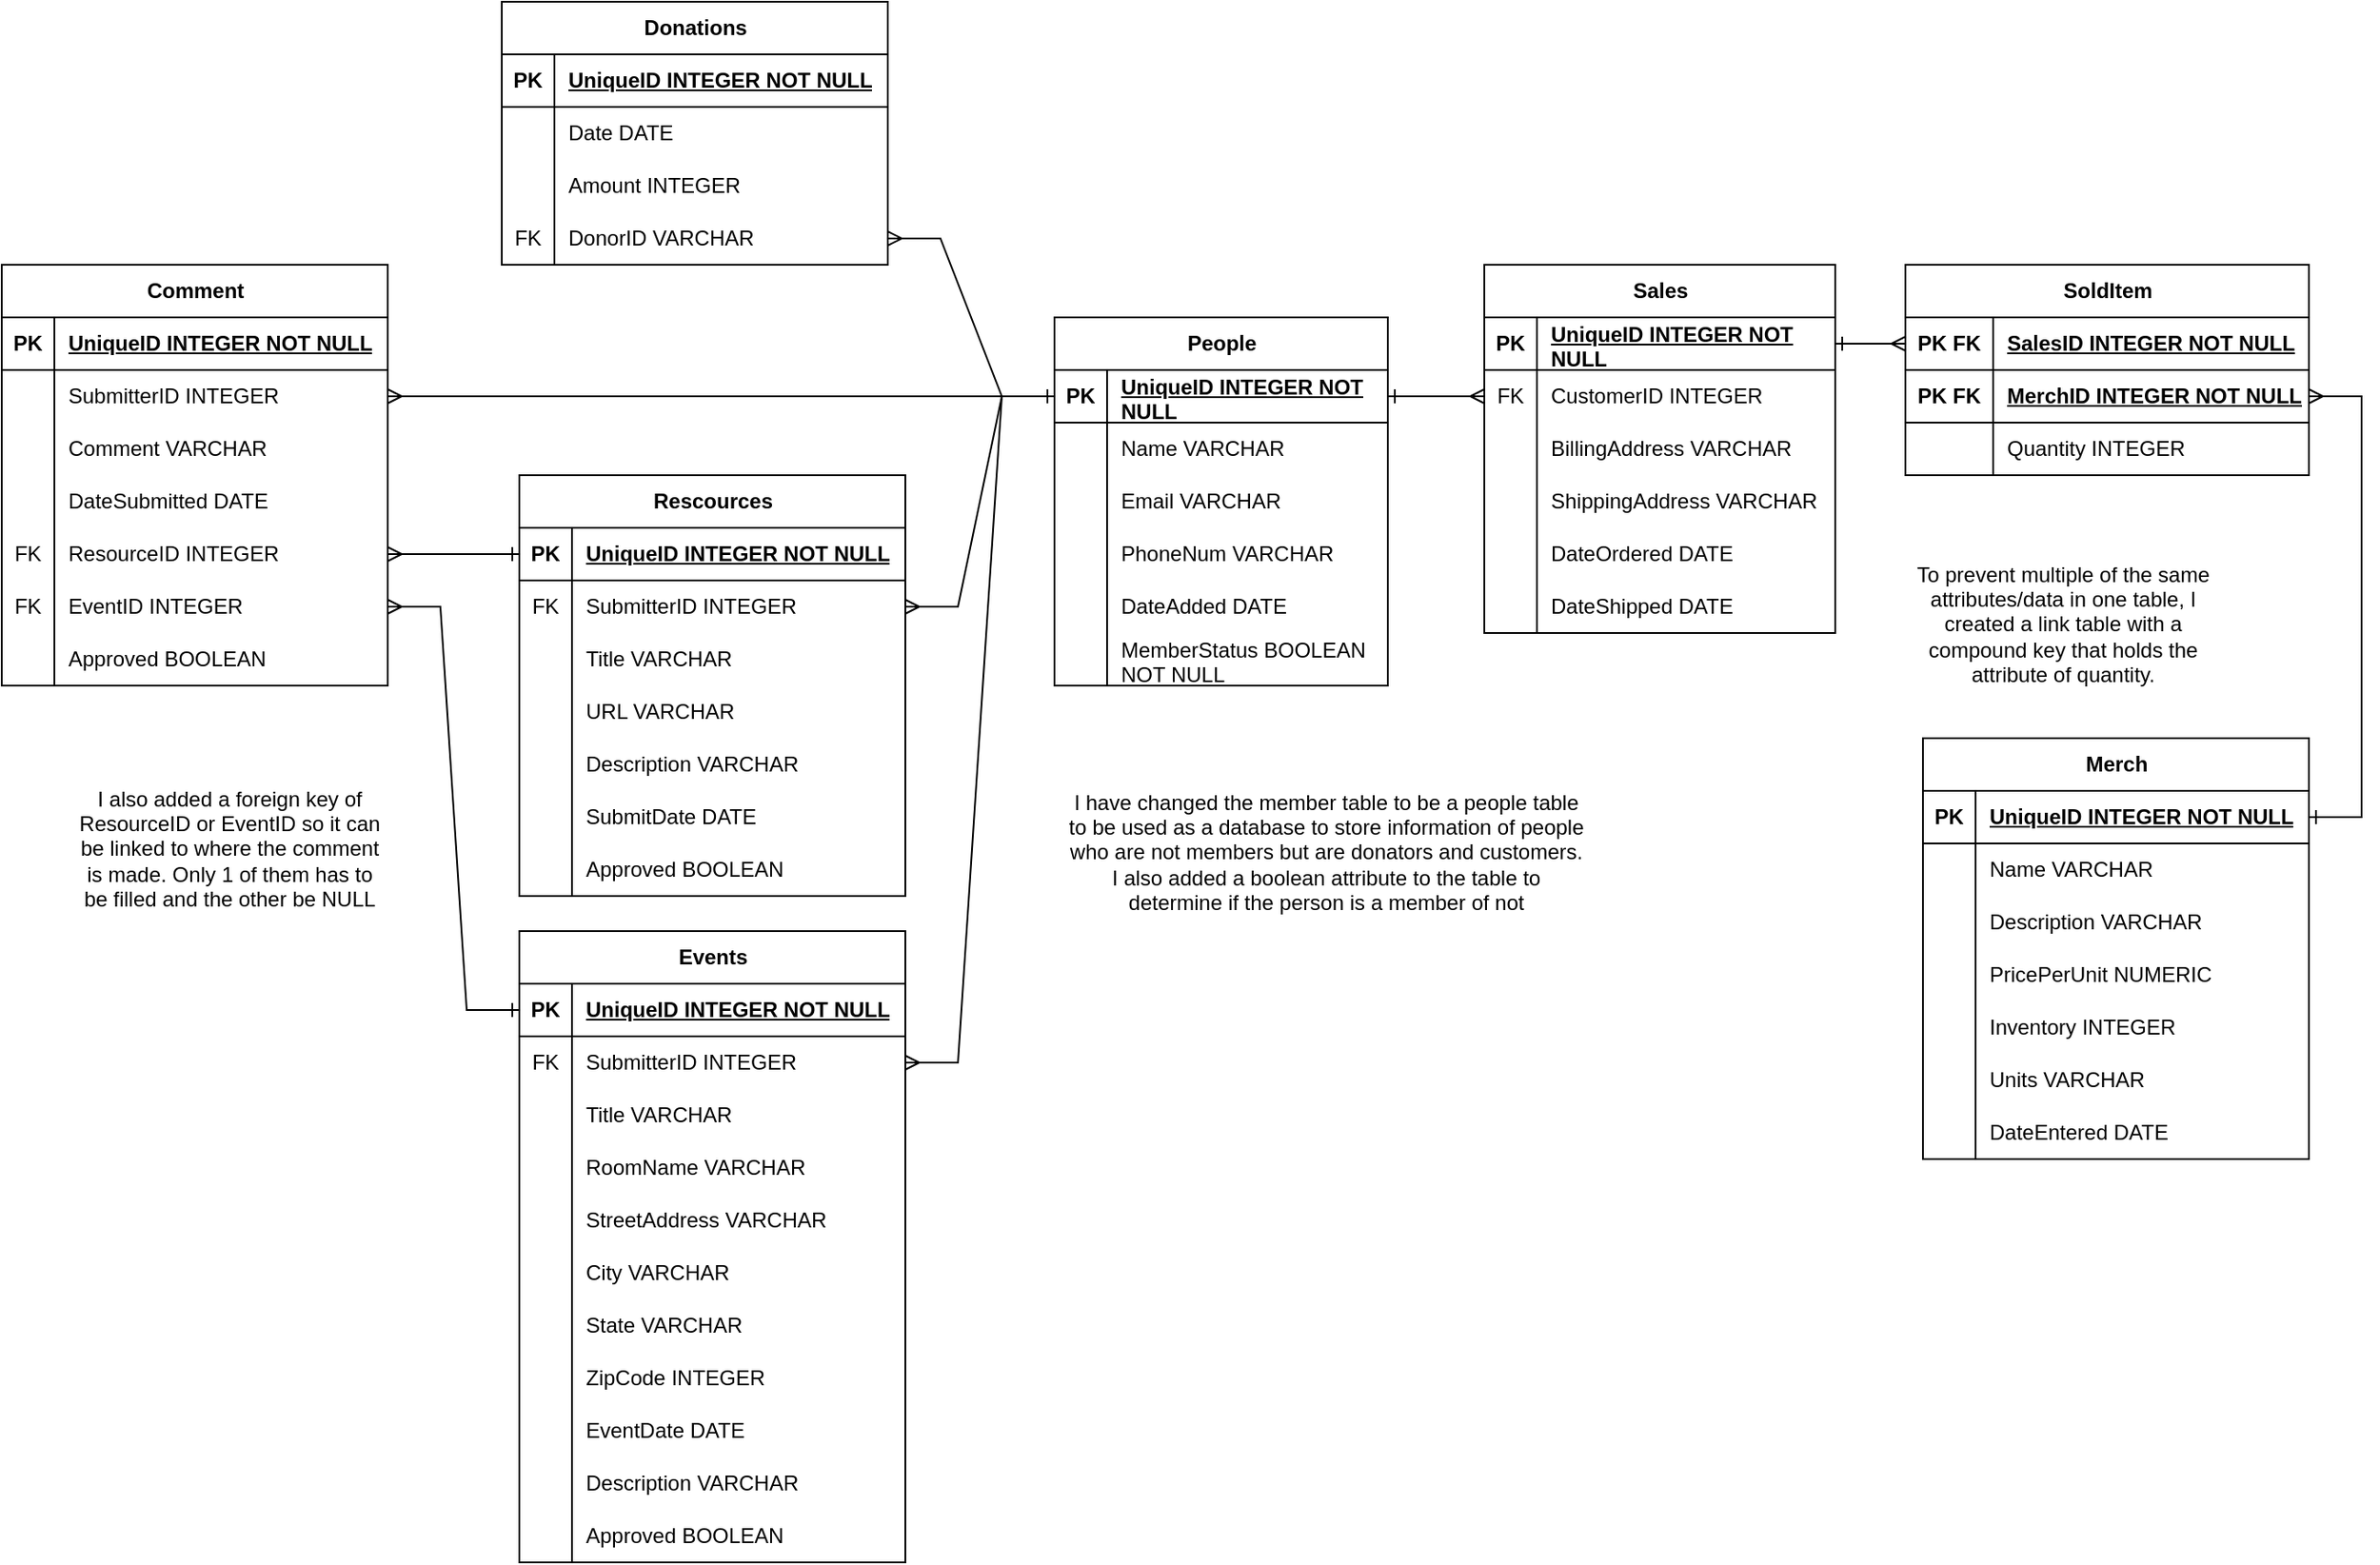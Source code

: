 <mxfile version="21.6.6" type="device">
  <diagram name="Page-1" id="B_m1NwJrXHyiFflTmUY1">
    <mxGraphModel dx="1895" dy="729" grid="1" gridSize="10" guides="1" tooltips="1" connect="1" arrows="1" fold="1" page="1" pageScale="1" pageWidth="850" pageHeight="1100" math="0" shadow="0">
      <root>
        <mxCell id="0" />
        <mxCell id="1" parent="0" />
        <mxCell id="4fj4kHn8Q7V7CYNc11cp-1" value="Rescources" style="shape=table;startSize=30;container=1;collapsible=1;childLayout=tableLayout;fixedRows=1;rowLines=0;fontStyle=1;align=center;resizeLast=1;html=1;" parent="1" vertex="1">
          <mxGeometry x="-150" y="430" width="220" height="240" as="geometry" />
        </mxCell>
        <mxCell id="4fj4kHn8Q7V7CYNc11cp-2" value="" style="shape=tableRow;horizontal=0;startSize=0;swimlaneHead=0;swimlaneBody=0;fillColor=none;collapsible=0;dropTarget=0;points=[[0,0.5],[1,0.5]];portConstraint=eastwest;top=0;left=0;right=0;bottom=1;" parent="4fj4kHn8Q7V7CYNc11cp-1" vertex="1">
          <mxGeometry y="30" width="220" height="30" as="geometry" />
        </mxCell>
        <mxCell id="4fj4kHn8Q7V7CYNc11cp-3" value="PK" style="shape=partialRectangle;connectable=0;fillColor=none;top=0;left=0;bottom=0;right=0;fontStyle=1;overflow=hidden;whiteSpace=wrap;html=1;" parent="4fj4kHn8Q7V7CYNc11cp-2" vertex="1">
          <mxGeometry width="30" height="30" as="geometry">
            <mxRectangle width="30" height="30" as="alternateBounds" />
          </mxGeometry>
        </mxCell>
        <mxCell id="4fj4kHn8Q7V7CYNc11cp-4" value="UniqueID INTEGER NOT NULL" style="shape=partialRectangle;connectable=0;fillColor=none;top=0;left=0;bottom=0;right=0;align=left;spacingLeft=6;fontStyle=5;overflow=hidden;whiteSpace=wrap;html=1;" parent="4fj4kHn8Q7V7CYNc11cp-2" vertex="1">
          <mxGeometry x="30" width="190" height="30" as="geometry">
            <mxRectangle width="190" height="30" as="alternateBounds" />
          </mxGeometry>
        </mxCell>
        <mxCell id="4fj4kHn8Q7V7CYNc11cp-201" value="" style="shape=tableRow;horizontal=0;startSize=0;swimlaneHead=0;swimlaneBody=0;fillColor=none;collapsible=0;dropTarget=0;points=[[0,0.5],[1,0.5]];portConstraint=eastwest;top=0;left=0;right=0;bottom=0;" parent="4fj4kHn8Q7V7CYNc11cp-1" vertex="1">
          <mxGeometry y="60" width="220" height="30" as="geometry" />
        </mxCell>
        <mxCell id="4fj4kHn8Q7V7CYNc11cp-202" value="FK" style="shape=partialRectangle;connectable=0;fillColor=none;top=0;left=0;bottom=0;right=0;editable=1;overflow=hidden;whiteSpace=wrap;html=1;" parent="4fj4kHn8Q7V7CYNc11cp-201" vertex="1">
          <mxGeometry width="30" height="30" as="geometry">
            <mxRectangle width="30" height="30" as="alternateBounds" />
          </mxGeometry>
        </mxCell>
        <mxCell id="4fj4kHn8Q7V7CYNc11cp-203" value="SubmitterID INTEGER" style="shape=partialRectangle;connectable=0;fillColor=none;top=0;left=0;bottom=0;right=0;align=left;spacingLeft=6;overflow=hidden;whiteSpace=wrap;html=1;" parent="4fj4kHn8Q7V7CYNc11cp-201" vertex="1">
          <mxGeometry x="30" width="190" height="30" as="geometry">
            <mxRectangle width="190" height="30" as="alternateBounds" />
          </mxGeometry>
        </mxCell>
        <mxCell id="4fj4kHn8Q7V7CYNc11cp-5" value="" style="shape=tableRow;horizontal=0;startSize=0;swimlaneHead=0;swimlaneBody=0;fillColor=none;collapsible=0;dropTarget=0;points=[[0,0.5],[1,0.5]];portConstraint=eastwest;top=0;left=0;right=0;bottom=0;" parent="4fj4kHn8Q7V7CYNc11cp-1" vertex="1">
          <mxGeometry y="90" width="220" height="30" as="geometry" />
        </mxCell>
        <mxCell id="4fj4kHn8Q7V7CYNc11cp-6" value="" style="shape=partialRectangle;connectable=0;fillColor=none;top=0;left=0;bottom=0;right=0;editable=1;overflow=hidden;whiteSpace=wrap;html=1;" parent="4fj4kHn8Q7V7CYNc11cp-5" vertex="1">
          <mxGeometry width="30" height="30" as="geometry">
            <mxRectangle width="30" height="30" as="alternateBounds" />
          </mxGeometry>
        </mxCell>
        <mxCell id="4fj4kHn8Q7V7CYNc11cp-7" value="Title VARCHAR" style="shape=partialRectangle;connectable=0;fillColor=none;top=0;left=0;bottom=0;right=0;align=left;spacingLeft=6;overflow=hidden;whiteSpace=wrap;html=1;" parent="4fj4kHn8Q7V7CYNc11cp-5" vertex="1">
          <mxGeometry x="30" width="190" height="30" as="geometry">
            <mxRectangle width="190" height="30" as="alternateBounds" />
          </mxGeometry>
        </mxCell>
        <mxCell id="4fj4kHn8Q7V7CYNc11cp-8" value="" style="shape=tableRow;horizontal=0;startSize=0;swimlaneHead=0;swimlaneBody=0;fillColor=none;collapsible=0;dropTarget=0;points=[[0,0.5],[1,0.5]];portConstraint=eastwest;top=0;left=0;right=0;bottom=0;" parent="4fj4kHn8Q7V7CYNc11cp-1" vertex="1">
          <mxGeometry y="120" width="220" height="30" as="geometry" />
        </mxCell>
        <mxCell id="4fj4kHn8Q7V7CYNc11cp-9" value="" style="shape=partialRectangle;connectable=0;fillColor=none;top=0;left=0;bottom=0;right=0;editable=1;overflow=hidden;whiteSpace=wrap;html=1;" parent="4fj4kHn8Q7V7CYNc11cp-8" vertex="1">
          <mxGeometry width="30" height="30" as="geometry">
            <mxRectangle width="30" height="30" as="alternateBounds" />
          </mxGeometry>
        </mxCell>
        <mxCell id="4fj4kHn8Q7V7CYNc11cp-10" value="URL VARCHAR" style="shape=partialRectangle;connectable=0;fillColor=none;top=0;left=0;bottom=0;right=0;align=left;spacingLeft=6;overflow=hidden;whiteSpace=wrap;html=1;" parent="4fj4kHn8Q7V7CYNc11cp-8" vertex="1">
          <mxGeometry x="30" width="190" height="30" as="geometry">
            <mxRectangle width="190" height="30" as="alternateBounds" />
          </mxGeometry>
        </mxCell>
        <mxCell id="4fj4kHn8Q7V7CYNc11cp-11" value="" style="shape=tableRow;horizontal=0;startSize=0;swimlaneHead=0;swimlaneBody=0;fillColor=none;collapsible=0;dropTarget=0;points=[[0,0.5],[1,0.5]];portConstraint=eastwest;top=0;left=0;right=0;bottom=0;" parent="4fj4kHn8Q7V7CYNc11cp-1" vertex="1">
          <mxGeometry y="150" width="220" height="30" as="geometry" />
        </mxCell>
        <mxCell id="4fj4kHn8Q7V7CYNc11cp-12" value="" style="shape=partialRectangle;connectable=0;fillColor=none;top=0;left=0;bottom=0;right=0;editable=1;overflow=hidden;whiteSpace=wrap;html=1;" parent="4fj4kHn8Q7V7CYNc11cp-11" vertex="1">
          <mxGeometry width="30" height="30" as="geometry">
            <mxRectangle width="30" height="30" as="alternateBounds" />
          </mxGeometry>
        </mxCell>
        <mxCell id="4fj4kHn8Q7V7CYNc11cp-13" value="Description VARCHAR" style="shape=partialRectangle;connectable=0;fillColor=none;top=0;left=0;bottom=0;right=0;align=left;spacingLeft=6;overflow=hidden;whiteSpace=wrap;html=1;" parent="4fj4kHn8Q7V7CYNc11cp-11" vertex="1">
          <mxGeometry x="30" width="190" height="30" as="geometry">
            <mxRectangle width="190" height="30" as="alternateBounds" />
          </mxGeometry>
        </mxCell>
        <mxCell id="4fj4kHn8Q7V7CYNc11cp-198" value="" style="shape=tableRow;horizontal=0;startSize=0;swimlaneHead=0;swimlaneBody=0;fillColor=none;collapsible=0;dropTarget=0;points=[[0,0.5],[1,0.5]];portConstraint=eastwest;top=0;left=0;right=0;bottom=0;" parent="4fj4kHn8Q7V7CYNc11cp-1" vertex="1">
          <mxGeometry y="180" width="220" height="30" as="geometry" />
        </mxCell>
        <mxCell id="4fj4kHn8Q7V7CYNc11cp-199" value="" style="shape=partialRectangle;connectable=0;fillColor=none;top=0;left=0;bottom=0;right=0;editable=1;overflow=hidden;whiteSpace=wrap;html=1;" parent="4fj4kHn8Q7V7CYNc11cp-198" vertex="1">
          <mxGeometry width="30" height="30" as="geometry">
            <mxRectangle width="30" height="30" as="alternateBounds" />
          </mxGeometry>
        </mxCell>
        <mxCell id="4fj4kHn8Q7V7CYNc11cp-200" value="SubmitDate DATE" style="shape=partialRectangle;connectable=0;fillColor=none;top=0;left=0;bottom=0;right=0;align=left;spacingLeft=6;overflow=hidden;whiteSpace=wrap;html=1;" parent="4fj4kHn8Q7V7CYNc11cp-198" vertex="1">
          <mxGeometry x="30" width="190" height="30" as="geometry">
            <mxRectangle width="190" height="30" as="alternateBounds" />
          </mxGeometry>
        </mxCell>
        <mxCell id="HEf5--LmfZWx3ep_5s8F-4" value="" style="shape=tableRow;horizontal=0;startSize=0;swimlaneHead=0;swimlaneBody=0;fillColor=none;collapsible=0;dropTarget=0;points=[[0,0.5],[1,0.5]];portConstraint=eastwest;top=0;left=0;right=0;bottom=0;" parent="4fj4kHn8Q7V7CYNc11cp-1" vertex="1">
          <mxGeometry y="210" width="220" height="30" as="geometry" />
        </mxCell>
        <mxCell id="HEf5--LmfZWx3ep_5s8F-5" value="" style="shape=partialRectangle;connectable=0;fillColor=none;top=0;left=0;bottom=0;right=0;editable=1;overflow=hidden;whiteSpace=wrap;html=1;" parent="HEf5--LmfZWx3ep_5s8F-4" vertex="1">
          <mxGeometry width="30" height="30" as="geometry">
            <mxRectangle width="30" height="30" as="alternateBounds" />
          </mxGeometry>
        </mxCell>
        <mxCell id="HEf5--LmfZWx3ep_5s8F-6" value="Approved BOOLEAN" style="shape=partialRectangle;connectable=0;fillColor=none;top=0;left=0;bottom=0;right=0;align=left;spacingLeft=6;overflow=hidden;whiteSpace=wrap;html=1;" parent="HEf5--LmfZWx3ep_5s8F-4" vertex="1">
          <mxGeometry x="30" width="190" height="30" as="geometry">
            <mxRectangle width="190" height="30" as="alternateBounds" />
          </mxGeometry>
        </mxCell>
        <mxCell id="4fj4kHn8Q7V7CYNc11cp-29" value="People" style="shape=table;startSize=30;container=1;collapsible=1;childLayout=tableLayout;fixedRows=1;rowLines=0;fontStyle=1;align=center;resizeLast=1;html=1;" parent="1" vertex="1">
          <mxGeometry x="155" y="340" width="190" height="210" as="geometry" />
        </mxCell>
        <mxCell id="4fj4kHn8Q7V7CYNc11cp-30" value="" style="shape=tableRow;horizontal=0;startSize=0;swimlaneHead=0;swimlaneBody=0;fillColor=none;collapsible=0;dropTarget=0;points=[[0,0.5],[1,0.5]];portConstraint=eastwest;top=0;left=0;right=0;bottom=1;" parent="4fj4kHn8Q7V7CYNc11cp-29" vertex="1">
          <mxGeometry y="30" width="190" height="30" as="geometry" />
        </mxCell>
        <mxCell id="4fj4kHn8Q7V7CYNc11cp-31" value="PK" style="shape=partialRectangle;connectable=0;fillColor=none;top=0;left=0;bottom=0;right=0;fontStyle=1;overflow=hidden;whiteSpace=wrap;html=1;" parent="4fj4kHn8Q7V7CYNc11cp-30" vertex="1">
          <mxGeometry width="30" height="30" as="geometry">
            <mxRectangle width="30" height="30" as="alternateBounds" />
          </mxGeometry>
        </mxCell>
        <mxCell id="4fj4kHn8Q7V7CYNc11cp-32" value="UniqueID INTEGER NOT NULL" style="shape=partialRectangle;connectable=0;fillColor=none;top=0;left=0;bottom=0;right=0;align=left;spacingLeft=6;fontStyle=5;overflow=hidden;whiteSpace=wrap;html=1;" parent="4fj4kHn8Q7V7CYNc11cp-30" vertex="1">
          <mxGeometry x="30" width="160" height="30" as="geometry">
            <mxRectangle width="160" height="30" as="alternateBounds" />
          </mxGeometry>
        </mxCell>
        <mxCell id="4fj4kHn8Q7V7CYNc11cp-33" value="" style="shape=tableRow;horizontal=0;startSize=0;swimlaneHead=0;swimlaneBody=0;fillColor=none;collapsible=0;dropTarget=0;points=[[0,0.5],[1,0.5]];portConstraint=eastwest;top=0;left=0;right=0;bottom=0;" parent="4fj4kHn8Q7V7CYNc11cp-29" vertex="1">
          <mxGeometry y="60" width="190" height="30" as="geometry" />
        </mxCell>
        <mxCell id="4fj4kHn8Q7V7CYNc11cp-34" value="" style="shape=partialRectangle;connectable=0;fillColor=none;top=0;left=0;bottom=0;right=0;editable=1;overflow=hidden;whiteSpace=wrap;html=1;" parent="4fj4kHn8Q7V7CYNc11cp-33" vertex="1">
          <mxGeometry width="30" height="30" as="geometry">
            <mxRectangle width="30" height="30" as="alternateBounds" />
          </mxGeometry>
        </mxCell>
        <mxCell id="4fj4kHn8Q7V7CYNc11cp-35" value="Name VARCHAR" style="shape=partialRectangle;connectable=0;fillColor=none;top=0;left=0;bottom=0;right=0;align=left;spacingLeft=6;overflow=hidden;whiteSpace=wrap;html=1;" parent="4fj4kHn8Q7V7CYNc11cp-33" vertex="1">
          <mxGeometry x="30" width="160" height="30" as="geometry">
            <mxRectangle width="160" height="30" as="alternateBounds" />
          </mxGeometry>
        </mxCell>
        <mxCell id="4fj4kHn8Q7V7CYNc11cp-36" value="" style="shape=tableRow;horizontal=0;startSize=0;swimlaneHead=0;swimlaneBody=0;fillColor=none;collapsible=0;dropTarget=0;points=[[0,0.5],[1,0.5]];portConstraint=eastwest;top=0;left=0;right=0;bottom=0;" parent="4fj4kHn8Q7V7CYNc11cp-29" vertex="1">
          <mxGeometry y="90" width="190" height="30" as="geometry" />
        </mxCell>
        <mxCell id="4fj4kHn8Q7V7CYNc11cp-37" value="" style="shape=partialRectangle;connectable=0;fillColor=none;top=0;left=0;bottom=0;right=0;editable=1;overflow=hidden;whiteSpace=wrap;html=1;" parent="4fj4kHn8Q7V7CYNc11cp-36" vertex="1">
          <mxGeometry width="30" height="30" as="geometry">
            <mxRectangle width="30" height="30" as="alternateBounds" />
          </mxGeometry>
        </mxCell>
        <mxCell id="4fj4kHn8Q7V7CYNc11cp-38" value="Email VARCHAR" style="shape=partialRectangle;connectable=0;fillColor=none;top=0;left=0;bottom=0;right=0;align=left;spacingLeft=6;overflow=hidden;whiteSpace=wrap;html=1;" parent="4fj4kHn8Q7V7CYNc11cp-36" vertex="1">
          <mxGeometry x="30" width="160" height="30" as="geometry">
            <mxRectangle width="160" height="30" as="alternateBounds" />
          </mxGeometry>
        </mxCell>
        <mxCell id="4fj4kHn8Q7V7CYNc11cp-39" value="" style="shape=tableRow;horizontal=0;startSize=0;swimlaneHead=0;swimlaneBody=0;fillColor=none;collapsible=0;dropTarget=0;points=[[0,0.5],[1,0.5]];portConstraint=eastwest;top=0;left=0;right=0;bottom=0;" parent="4fj4kHn8Q7V7CYNc11cp-29" vertex="1">
          <mxGeometry y="120" width="190" height="30" as="geometry" />
        </mxCell>
        <mxCell id="4fj4kHn8Q7V7CYNc11cp-40" value="" style="shape=partialRectangle;connectable=0;fillColor=none;top=0;left=0;bottom=0;right=0;editable=1;overflow=hidden;whiteSpace=wrap;html=1;" parent="4fj4kHn8Q7V7CYNc11cp-39" vertex="1">
          <mxGeometry width="30" height="30" as="geometry">
            <mxRectangle width="30" height="30" as="alternateBounds" />
          </mxGeometry>
        </mxCell>
        <mxCell id="4fj4kHn8Q7V7CYNc11cp-41" value="PhoneNum VARCHAR" style="shape=partialRectangle;connectable=0;fillColor=none;top=0;left=0;bottom=0;right=0;align=left;spacingLeft=6;overflow=hidden;whiteSpace=wrap;html=1;" parent="4fj4kHn8Q7V7CYNc11cp-39" vertex="1">
          <mxGeometry x="30" width="160" height="30" as="geometry">
            <mxRectangle width="160" height="30" as="alternateBounds" />
          </mxGeometry>
        </mxCell>
        <mxCell id="4fj4kHn8Q7V7CYNc11cp-42" value="" style="shape=tableRow;horizontal=0;startSize=0;swimlaneHead=0;swimlaneBody=0;fillColor=none;collapsible=0;dropTarget=0;points=[[0,0.5],[1,0.5]];portConstraint=eastwest;top=0;left=0;right=0;bottom=0;" parent="4fj4kHn8Q7V7CYNc11cp-29" vertex="1">
          <mxGeometry y="150" width="190" height="30" as="geometry" />
        </mxCell>
        <mxCell id="4fj4kHn8Q7V7CYNc11cp-43" value="" style="shape=partialRectangle;connectable=0;fillColor=none;top=0;left=0;bottom=0;right=0;editable=1;overflow=hidden;whiteSpace=wrap;html=1;" parent="4fj4kHn8Q7V7CYNc11cp-42" vertex="1">
          <mxGeometry width="30" height="30" as="geometry">
            <mxRectangle width="30" height="30" as="alternateBounds" />
          </mxGeometry>
        </mxCell>
        <mxCell id="4fj4kHn8Q7V7CYNc11cp-44" value="DateAdded DATE" style="shape=partialRectangle;connectable=0;fillColor=none;top=0;left=0;bottom=0;right=0;align=left;spacingLeft=6;overflow=hidden;whiteSpace=wrap;html=1;" parent="4fj4kHn8Q7V7CYNc11cp-42" vertex="1">
          <mxGeometry x="30" width="160" height="30" as="geometry">
            <mxRectangle width="160" height="30" as="alternateBounds" />
          </mxGeometry>
        </mxCell>
        <mxCell id="4fj4kHn8Q7V7CYNc11cp-276" value="" style="shape=tableRow;horizontal=0;startSize=0;swimlaneHead=0;swimlaneBody=0;fillColor=none;collapsible=0;dropTarget=0;points=[[0,0.5],[1,0.5]];portConstraint=eastwest;top=0;left=0;right=0;bottom=0;" parent="4fj4kHn8Q7V7CYNc11cp-29" vertex="1">
          <mxGeometry y="180" width="190" height="30" as="geometry" />
        </mxCell>
        <mxCell id="4fj4kHn8Q7V7CYNc11cp-277" value="" style="shape=partialRectangle;connectable=0;fillColor=none;top=0;left=0;bottom=0;right=0;editable=1;overflow=hidden;whiteSpace=wrap;html=1;" parent="4fj4kHn8Q7V7CYNc11cp-276" vertex="1">
          <mxGeometry width="30" height="30" as="geometry">
            <mxRectangle width="30" height="30" as="alternateBounds" />
          </mxGeometry>
        </mxCell>
        <mxCell id="4fj4kHn8Q7V7CYNc11cp-278" value="MemberStatus BOOLEAN NOT NULL" style="shape=partialRectangle;connectable=0;fillColor=none;top=0;left=0;bottom=0;right=0;align=left;spacingLeft=6;overflow=hidden;whiteSpace=wrap;html=1;" parent="4fj4kHn8Q7V7CYNc11cp-276" vertex="1">
          <mxGeometry x="30" width="160" height="30" as="geometry">
            <mxRectangle width="160" height="30" as="alternateBounds" />
          </mxGeometry>
        </mxCell>
        <mxCell id="4fj4kHn8Q7V7CYNc11cp-45" value="Sales" style="shape=table;startSize=30;container=1;collapsible=1;childLayout=tableLayout;fixedRows=1;rowLines=0;fontStyle=1;align=center;resizeLast=1;html=1;" parent="1" vertex="1">
          <mxGeometry x="400" y="310" width="200" height="210" as="geometry" />
        </mxCell>
        <mxCell id="4fj4kHn8Q7V7CYNc11cp-46" value="" style="shape=tableRow;horizontal=0;startSize=0;swimlaneHead=0;swimlaneBody=0;fillColor=none;collapsible=0;dropTarget=0;points=[[0,0.5],[1,0.5]];portConstraint=eastwest;top=0;left=0;right=0;bottom=1;" parent="4fj4kHn8Q7V7CYNc11cp-45" vertex="1">
          <mxGeometry y="30" width="200" height="30" as="geometry" />
        </mxCell>
        <mxCell id="4fj4kHn8Q7V7CYNc11cp-47" value="PK" style="shape=partialRectangle;connectable=0;fillColor=none;top=0;left=0;bottom=0;right=0;fontStyle=1;overflow=hidden;whiteSpace=wrap;html=1;" parent="4fj4kHn8Q7V7CYNc11cp-46" vertex="1">
          <mxGeometry width="30" height="30" as="geometry">
            <mxRectangle width="30" height="30" as="alternateBounds" />
          </mxGeometry>
        </mxCell>
        <mxCell id="4fj4kHn8Q7V7CYNc11cp-48" value="UniqueID INTEGER NOT NULL" style="shape=partialRectangle;connectable=0;fillColor=none;top=0;left=0;bottom=0;right=0;align=left;spacingLeft=6;fontStyle=5;overflow=hidden;whiteSpace=wrap;html=1;" parent="4fj4kHn8Q7V7CYNc11cp-46" vertex="1">
          <mxGeometry x="30" width="170" height="30" as="geometry">
            <mxRectangle width="170" height="30" as="alternateBounds" />
          </mxGeometry>
        </mxCell>
        <mxCell id="4fj4kHn8Q7V7CYNc11cp-49" value="" style="shape=tableRow;horizontal=0;startSize=0;swimlaneHead=0;swimlaneBody=0;fillColor=none;collapsible=0;dropTarget=0;points=[[0,0.5],[1,0.5]];portConstraint=eastwest;top=0;left=0;right=0;bottom=0;" parent="4fj4kHn8Q7V7CYNc11cp-45" vertex="1">
          <mxGeometry y="60" width="200" height="30" as="geometry" />
        </mxCell>
        <mxCell id="4fj4kHn8Q7V7CYNc11cp-50" value="FK" style="shape=partialRectangle;connectable=0;fillColor=none;top=0;left=0;bottom=0;right=0;editable=1;overflow=hidden;whiteSpace=wrap;html=1;" parent="4fj4kHn8Q7V7CYNc11cp-49" vertex="1">
          <mxGeometry width="30" height="30" as="geometry">
            <mxRectangle width="30" height="30" as="alternateBounds" />
          </mxGeometry>
        </mxCell>
        <mxCell id="4fj4kHn8Q7V7CYNc11cp-51" value="CustomerID INTEGER" style="shape=partialRectangle;connectable=0;fillColor=none;top=0;left=0;bottom=0;right=0;align=left;spacingLeft=6;overflow=hidden;whiteSpace=wrap;html=1;" parent="4fj4kHn8Q7V7CYNc11cp-49" vertex="1">
          <mxGeometry x="30" width="170" height="30" as="geometry">
            <mxRectangle width="170" height="30" as="alternateBounds" />
          </mxGeometry>
        </mxCell>
        <mxCell id="4fj4kHn8Q7V7CYNc11cp-89" value="" style="shape=tableRow;horizontal=0;startSize=0;swimlaneHead=0;swimlaneBody=0;fillColor=none;collapsible=0;dropTarget=0;points=[[0,0.5],[1,0.5]];portConstraint=eastwest;top=0;left=0;right=0;bottom=0;" parent="4fj4kHn8Q7V7CYNc11cp-45" vertex="1">
          <mxGeometry y="90" width="200" height="30" as="geometry" />
        </mxCell>
        <mxCell id="4fj4kHn8Q7V7CYNc11cp-90" value="" style="shape=partialRectangle;connectable=0;fillColor=none;top=0;left=0;bottom=0;right=0;editable=1;overflow=hidden;whiteSpace=wrap;html=1;" parent="4fj4kHn8Q7V7CYNc11cp-89" vertex="1">
          <mxGeometry width="30" height="30" as="geometry">
            <mxRectangle width="30" height="30" as="alternateBounds" />
          </mxGeometry>
        </mxCell>
        <mxCell id="4fj4kHn8Q7V7CYNc11cp-91" value="BillingAddress VARCHAR" style="shape=partialRectangle;connectable=0;fillColor=none;top=0;left=0;bottom=0;right=0;align=left;spacingLeft=6;overflow=hidden;whiteSpace=wrap;html=1;" parent="4fj4kHn8Q7V7CYNc11cp-89" vertex="1">
          <mxGeometry x="30" width="170" height="30" as="geometry">
            <mxRectangle width="170" height="30" as="alternateBounds" />
          </mxGeometry>
        </mxCell>
        <mxCell id="4fj4kHn8Q7V7CYNc11cp-92" value="" style="shape=tableRow;horizontal=0;startSize=0;swimlaneHead=0;swimlaneBody=0;fillColor=none;collapsible=0;dropTarget=0;points=[[0,0.5],[1,0.5]];portConstraint=eastwest;top=0;left=0;right=0;bottom=0;" parent="4fj4kHn8Q7V7CYNc11cp-45" vertex="1">
          <mxGeometry y="120" width="200" height="30" as="geometry" />
        </mxCell>
        <mxCell id="4fj4kHn8Q7V7CYNc11cp-93" value="" style="shape=partialRectangle;connectable=0;fillColor=none;top=0;left=0;bottom=0;right=0;editable=1;overflow=hidden;whiteSpace=wrap;html=1;" parent="4fj4kHn8Q7V7CYNc11cp-92" vertex="1">
          <mxGeometry width="30" height="30" as="geometry">
            <mxRectangle width="30" height="30" as="alternateBounds" />
          </mxGeometry>
        </mxCell>
        <mxCell id="4fj4kHn8Q7V7CYNc11cp-94" value="ShippingAddress VARCHAR" style="shape=partialRectangle;connectable=0;fillColor=none;top=0;left=0;bottom=0;right=0;align=left;spacingLeft=6;overflow=hidden;whiteSpace=wrap;html=1;" parent="4fj4kHn8Q7V7CYNc11cp-92" vertex="1">
          <mxGeometry x="30" width="170" height="30" as="geometry">
            <mxRectangle width="170" height="30" as="alternateBounds" />
          </mxGeometry>
        </mxCell>
        <mxCell id="4fj4kHn8Q7V7CYNc11cp-95" value="" style="shape=tableRow;horizontal=0;startSize=0;swimlaneHead=0;swimlaneBody=0;fillColor=none;collapsible=0;dropTarget=0;points=[[0,0.5],[1,0.5]];portConstraint=eastwest;top=0;left=0;right=0;bottom=0;" parent="4fj4kHn8Q7V7CYNc11cp-45" vertex="1">
          <mxGeometry y="150" width="200" height="30" as="geometry" />
        </mxCell>
        <mxCell id="4fj4kHn8Q7V7CYNc11cp-96" value="" style="shape=partialRectangle;connectable=0;fillColor=none;top=0;left=0;bottom=0;right=0;editable=1;overflow=hidden;whiteSpace=wrap;html=1;" parent="4fj4kHn8Q7V7CYNc11cp-95" vertex="1">
          <mxGeometry width="30" height="30" as="geometry">
            <mxRectangle width="30" height="30" as="alternateBounds" />
          </mxGeometry>
        </mxCell>
        <mxCell id="4fj4kHn8Q7V7CYNc11cp-97" value="DateOrdered DATE" style="shape=partialRectangle;connectable=0;fillColor=none;top=0;left=0;bottom=0;right=0;align=left;spacingLeft=6;overflow=hidden;whiteSpace=wrap;html=1;" parent="4fj4kHn8Q7V7CYNc11cp-95" vertex="1">
          <mxGeometry x="30" width="170" height="30" as="geometry">
            <mxRectangle width="170" height="30" as="alternateBounds" />
          </mxGeometry>
        </mxCell>
        <mxCell id="4fj4kHn8Q7V7CYNc11cp-98" value="" style="shape=tableRow;horizontal=0;startSize=0;swimlaneHead=0;swimlaneBody=0;fillColor=none;collapsible=0;dropTarget=0;points=[[0,0.5],[1,0.5]];portConstraint=eastwest;top=0;left=0;right=0;bottom=0;" parent="4fj4kHn8Q7V7CYNc11cp-45" vertex="1">
          <mxGeometry y="180" width="200" height="30" as="geometry" />
        </mxCell>
        <mxCell id="4fj4kHn8Q7V7CYNc11cp-99" value="" style="shape=partialRectangle;connectable=0;fillColor=none;top=0;left=0;bottom=0;right=0;editable=1;overflow=hidden;whiteSpace=wrap;html=1;" parent="4fj4kHn8Q7V7CYNc11cp-98" vertex="1">
          <mxGeometry width="30" height="30" as="geometry">
            <mxRectangle width="30" height="30" as="alternateBounds" />
          </mxGeometry>
        </mxCell>
        <mxCell id="4fj4kHn8Q7V7CYNc11cp-100" value="DateShipped DATE" style="shape=partialRectangle;connectable=0;fillColor=none;top=0;left=0;bottom=0;right=0;align=left;spacingLeft=6;overflow=hidden;whiteSpace=wrap;html=1;" parent="4fj4kHn8Q7V7CYNc11cp-98" vertex="1">
          <mxGeometry x="30" width="170" height="30" as="geometry">
            <mxRectangle width="170" height="30" as="alternateBounds" />
          </mxGeometry>
        </mxCell>
        <mxCell id="4fj4kHn8Q7V7CYNc11cp-67" value="Merch" style="shape=table;startSize=30;container=1;collapsible=1;childLayout=tableLayout;fixedRows=1;rowLines=0;fontStyle=1;align=center;resizeLast=1;html=1;" parent="1" vertex="1">
          <mxGeometry x="650" y="580" width="220" height="240" as="geometry" />
        </mxCell>
        <mxCell id="4fj4kHn8Q7V7CYNc11cp-68" value="" style="shape=tableRow;horizontal=0;startSize=0;swimlaneHead=0;swimlaneBody=0;fillColor=none;collapsible=0;dropTarget=0;points=[[0,0.5],[1,0.5]];portConstraint=eastwest;top=0;left=0;right=0;bottom=1;" parent="4fj4kHn8Q7V7CYNc11cp-67" vertex="1">
          <mxGeometry y="30" width="220" height="30" as="geometry" />
        </mxCell>
        <mxCell id="4fj4kHn8Q7V7CYNc11cp-69" value="PK" style="shape=partialRectangle;connectable=0;fillColor=none;top=0;left=0;bottom=0;right=0;fontStyle=1;overflow=hidden;whiteSpace=wrap;html=1;" parent="4fj4kHn8Q7V7CYNc11cp-68" vertex="1">
          <mxGeometry width="30" height="30" as="geometry">
            <mxRectangle width="30" height="30" as="alternateBounds" />
          </mxGeometry>
        </mxCell>
        <mxCell id="4fj4kHn8Q7V7CYNc11cp-70" value="UniqueID INTEGER NOT NULL" style="shape=partialRectangle;connectable=0;fillColor=none;top=0;left=0;bottom=0;right=0;align=left;spacingLeft=6;fontStyle=5;overflow=hidden;whiteSpace=wrap;html=1;" parent="4fj4kHn8Q7V7CYNc11cp-68" vertex="1">
          <mxGeometry x="30" width="190" height="30" as="geometry">
            <mxRectangle width="190" height="30" as="alternateBounds" />
          </mxGeometry>
        </mxCell>
        <mxCell id="4fj4kHn8Q7V7CYNc11cp-71" value="" style="shape=tableRow;horizontal=0;startSize=0;swimlaneHead=0;swimlaneBody=0;fillColor=none;collapsible=0;dropTarget=0;points=[[0,0.5],[1,0.5]];portConstraint=eastwest;top=0;left=0;right=0;bottom=0;" parent="4fj4kHn8Q7V7CYNc11cp-67" vertex="1">
          <mxGeometry y="60" width="220" height="30" as="geometry" />
        </mxCell>
        <mxCell id="4fj4kHn8Q7V7CYNc11cp-72" value="" style="shape=partialRectangle;connectable=0;fillColor=none;top=0;left=0;bottom=0;right=0;editable=1;overflow=hidden;whiteSpace=wrap;html=1;" parent="4fj4kHn8Q7V7CYNc11cp-71" vertex="1">
          <mxGeometry width="30" height="30" as="geometry">
            <mxRectangle width="30" height="30" as="alternateBounds" />
          </mxGeometry>
        </mxCell>
        <mxCell id="4fj4kHn8Q7V7CYNc11cp-73" value="Name VARCHAR" style="shape=partialRectangle;connectable=0;fillColor=none;top=0;left=0;bottom=0;right=0;align=left;spacingLeft=6;overflow=hidden;whiteSpace=wrap;html=1;" parent="4fj4kHn8Q7V7CYNc11cp-71" vertex="1">
          <mxGeometry x="30" width="190" height="30" as="geometry">
            <mxRectangle width="190" height="30" as="alternateBounds" />
          </mxGeometry>
        </mxCell>
        <mxCell id="4fj4kHn8Q7V7CYNc11cp-74" value="" style="shape=tableRow;horizontal=0;startSize=0;swimlaneHead=0;swimlaneBody=0;fillColor=none;collapsible=0;dropTarget=0;points=[[0,0.5],[1,0.5]];portConstraint=eastwest;top=0;left=0;right=0;bottom=0;" parent="4fj4kHn8Q7V7CYNc11cp-67" vertex="1">
          <mxGeometry y="90" width="220" height="30" as="geometry" />
        </mxCell>
        <mxCell id="4fj4kHn8Q7V7CYNc11cp-75" value="" style="shape=partialRectangle;connectable=0;fillColor=none;top=0;left=0;bottom=0;right=0;editable=1;overflow=hidden;whiteSpace=wrap;html=1;" parent="4fj4kHn8Q7V7CYNc11cp-74" vertex="1">
          <mxGeometry width="30" height="30" as="geometry">
            <mxRectangle width="30" height="30" as="alternateBounds" />
          </mxGeometry>
        </mxCell>
        <mxCell id="4fj4kHn8Q7V7CYNc11cp-76" value="Description VARCHAR" style="shape=partialRectangle;connectable=0;fillColor=none;top=0;left=0;bottom=0;right=0;align=left;spacingLeft=6;overflow=hidden;whiteSpace=wrap;html=1;" parent="4fj4kHn8Q7V7CYNc11cp-74" vertex="1">
          <mxGeometry x="30" width="190" height="30" as="geometry">
            <mxRectangle width="190" height="30" as="alternateBounds" />
          </mxGeometry>
        </mxCell>
        <mxCell id="4fj4kHn8Q7V7CYNc11cp-80" value="" style="shape=tableRow;horizontal=0;startSize=0;swimlaneHead=0;swimlaneBody=0;fillColor=none;collapsible=0;dropTarget=0;points=[[0,0.5],[1,0.5]];portConstraint=eastwest;top=0;left=0;right=0;bottom=0;" parent="4fj4kHn8Q7V7CYNc11cp-67" vertex="1">
          <mxGeometry y="120" width="220" height="30" as="geometry" />
        </mxCell>
        <mxCell id="4fj4kHn8Q7V7CYNc11cp-81" value="" style="shape=partialRectangle;connectable=0;fillColor=none;top=0;left=0;bottom=0;right=0;editable=1;overflow=hidden;whiteSpace=wrap;html=1;" parent="4fj4kHn8Q7V7CYNc11cp-80" vertex="1">
          <mxGeometry width="30" height="30" as="geometry">
            <mxRectangle width="30" height="30" as="alternateBounds" />
          </mxGeometry>
        </mxCell>
        <mxCell id="4fj4kHn8Q7V7CYNc11cp-82" value="PricePerUnit NUMERIC" style="shape=partialRectangle;connectable=0;fillColor=none;top=0;left=0;bottom=0;right=0;align=left;spacingLeft=6;overflow=hidden;whiteSpace=wrap;html=1;" parent="4fj4kHn8Q7V7CYNc11cp-80" vertex="1">
          <mxGeometry x="30" width="190" height="30" as="geometry">
            <mxRectangle width="190" height="30" as="alternateBounds" />
          </mxGeometry>
        </mxCell>
        <mxCell id="4fj4kHn8Q7V7CYNc11cp-83" value="" style="shape=tableRow;horizontal=0;startSize=0;swimlaneHead=0;swimlaneBody=0;fillColor=none;collapsible=0;dropTarget=0;points=[[0,0.5],[1,0.5]];portConstraint=eastwest;top=0;left=0;right=0;bottom=0;" parent="4fj4kHn8Q7V7CYNc11cp-67" vertex="1">
          <mxGeometry y="150" width="220" height="30" as="geometry" />
        </mxCell>
        <mxCell id="4fj4kHn8Q7V7CYNc11cp-84" value="" style="shape=partialRectangle;connectable=0;fillColor=none;top=0;left=0;bottom=0;right=0;editable=1;overflow=hidden;whiteSpace=wrap;html=1;" parent="4fj4kHn8Q7V7CYNc11cp-83" vertex="1">
          <mxGeometry width="30" height="30" as="geometry">
            <mxRectangle width="30" height="30" as="alternateBounds" />
          </mxGeometry>
        </mxCell>
        <mxCell id="4fj4kHn8Q7V7CYNc11cp-85" value="Inventory INTEGER" style="shape=partialRectangle;connectable=0;fillColor=none;top=0;left=0;bottom=0;right=0;align=left;spacingLeft=6;overflow=hidden;whiteSpace=wrap;html=1;" parent="4fj4kHn8Q7V7CYNc11cp-83" vertex="1">
          <mxGeometry x="30" width="190" height="30" as="geometry">
            <mxRectangle width="190" height="30" as="alternateBounds" />
          </mxGeometry>
        </mxCell>
        <mxCell id="4fj4kHn8Q7V7CYNc11cp-77" value="" style="shape=tableRow;horizontal=0;startSize=0;swimlaneHead=0;swimlaneBody=0;fillColor=none;collapsible=0;dropTarget=0;points=[[0,0.5],[1,0.5]];portConstraint=eastwest;top=0;left=0;right=0;bottom=0;" parent="4fj4kHn8Q7V7CYNc11cp-67" vertex="1">
          <mxGeometry y="180" width="220" height="30" as="geometry" />
        </mxCell>
        <mxCell id="4fj4kHn8Q7V7CYNc11cp-78" value="" style="shape=partialRectangle;connectable=0;fillColor=none;top=0;left=0;bottom=0;right=0;editable=1;overflow=hidden;whiteSpace=wrap;html=1;" parent="4fj4kHn8Q7V7CYNc11cp-77" vertex="1">
          <mxGeometry width="30" height="30" as="geometry">
            <mxRectangle width="30" height="30" as="alternateBounds" />
          </mxGeometry>
        </mxCell>
        <mxCell id="4fj4kHn8Q7V7CYNc11cp-79" value="Units VARCHAR" style="shape=partialRectangle;connectable=0;fillColor=none;top=0;left=0;bottom=0;right=0;align=left;spacingLeft=6;overflow=hidden;whiteSpace=wrap;html=1;" parent="4fj4kHn8Q7V7CYNc11cp-77" vertex="1">
          <mxGeometry x="30" width="190" height="30" as="geometry">
            <mxRectangle width="190" height="30" as="alternateBounds" />
          </mxGeometry>
        </mxCell>
        <mxCell id="sLt5s3rBAU3aiEKoEJhs-1" value="" style="shape=tableRow;horizontal=0;startSize=0;swimlaneHead=0;swimlaneBody=0;fillColor=none;collapsible=0;dropTarget=0;points=[[0,0.5],[1,0.5]];portConstraint=eastwest;top=0;left=0;right=0;bottom=0;" parent="4fj4kHn8Q7V7CYNc11cp-67" vertex="1">
          <mxGeometry y="210" width="220" height="30" as="geometry" />
        </mxCell>
        <mxCell id="sLt5s3rBAU3aiEKoEJhs-2" value="" style="shape=partialRectangle;connectable=0;fillColor=none;top=0;left=0;bottom=0;right=0;editable=1;overflow=hidden;whiteSpace=wrap;html=1;" parent="sLt5s3rBAU3aiEKoEJhs-1" vertex="1">
          <mxGeometry width="30" height="30" as="geometry">
            <mxRectangle width="30" height="30" as="alternateBounds" />
          </mxGeometry>
        </mxCell>
        <mxCell id="sLt5s3rBAU3aiEKoEJhs-3" value="DateEntered DATE" style="shape=partialRectangle;connectable=0;fillColor=none;top=0;left=0;bottom=0;right=0;align=left;spacingLeft=6;overflow=hidden;whiteSpace=wrap;html=1;" parent="sLt5s3rBAU3aiEKoEJhs-1" vertex="1">
          <mxGeometry x="30" width="190" height="30" as="geometry">
            <mxRectangle width="190" height="30" as="alternateBounds" />
          </mxGeometry>
        </mxCell>
        <mxCell id="4fj4kHn8Q7V7CYNc11cp-101" value="Donations" style="shape=table;startSize=30;container=1;collapsible=1;childLayout=tableLayout;fixedRows=1;rowLines=0;fontStyle=1;align=center;resizeLast=1;html=1;" parent="1" vertex="1">
          <mxGeometry x="-160" y="160" width="220" height="150" as="geometry">
            <mxRectangle x="100" y="530" width="90" height="30" as="alternateBounds" />
          </mxGeometry>
        </mxCell>
        <mxCell id="4fj4kHn8Q7V7CYNc11cp-102" value="" style="shape=tableRow;horizontal=0;startSize=0;swimlaneHead=0;swimlaneBody=0;fillColor=none;collapsible=0;dropTarget=0;points=[[0,0.5],[1,0.5]];portConstraint=eastwest;top=0;left=0;right=0;bottom=1;" parent="4fj4kHn8Q7V7CYNc11cp-101" vertex="1">
          <mxGeometry y="30" width="220" height="30" as="geometry" />
        </mxCell>
        <mxCell id="4fj4kHn8Q7V7CYNc11cp-103" value="PK" style="shape=partialRectangle;connectable=0;fillColor=none;top=0;left=0;bottom=0;right=0;fontStyle=1;overflow=hidden;whiteSpace=wrap;html=1;" parent="4fj4kHn8Q7V7CYNc11cp-102" vertex="1">
          <mxGeometry width="30" height="30" as="geometry">
            <mxRectangle width="30" height="30" as="alternateBounds" />
          </mxGeometry>
        </mxCell>
        <mxCell id="4fj4kHn8Q7V7CYNc11cp-104" value="UniqueID INTEGER NOT NULL" style="shape=partialRectangle;connectable=0;fillColor=none;top=0;left=0;bottom=0;right=0;align=left;spacingLeft=6;fontStyle=5;overflow=hidden;whiteSpace=wrap;html=1;" parent="4fj4kHn8Q7V7CYNc11cp-102" vertex="1">
          <mxGeometry x="30" width="190" height="30" as="geometry">
            <mxRectangle width="190" height="30" as="alternateBounds" />
          </mxGeometry>
        </mxCell>
        <mxCell id="4fj4kHn8Q7V7CYNc11cp-111" value="" style="shape=tableRow;horizontal=0;startSize=0;swimlaneHead=0;swimlaneBody=0;fillColor=none;collapsible=0;dropTarget=0;points=[[0,0.5],[1,0.5]];portConstraint=eastwest;top=0;left=0;right=0;bottom=0;" parent="4fj4kHn8Q7V7CYNc11cp-101" vertex="1">
          <mxGeometry y="60" width="220" height="30" as="geometry" />
        </mxCell>
        <mxCell id="4fj4kHn8Q7V7CYNc11cp-112" value="" style="shape=partialRectangle;connectable=0;fillColor=none;top=0;left=0;bottom=0;right=0;editable=1;overflow=hidden;whiteSpace=wrap;html=1;" parent="4fj4kHn8Q7V7CYNc11cp-111" vertex="1">
          <mxGeometry width="30" height="30" as="geometry">
            <mxRectangle width="30" height="30" as="alternateBounds" />
          </mxGeometry>
        </mxCell>
        <mxCell id="4fj4kHn8Q7V7CYNc11cp-113" value="Date DATE" style="shape=partialRectangle;connectable=0;fillColor=none;top=0;left=0;bottom=0;right=0;align=left;spacingLeft=6;overflow=hidden;whiteSpace=wrap;html=1;" parent="4fj4kHn8Q7V7CYNc11cp-111" vertex="1">
          <mxGeometry x="30" width="190" height="30" as="geometry">
            <mxRectangle width="190" height="30" as="alternateBounds" />
          </mxGeometry>
        </mxCell>
        <mxCell id="4fj4kHn8Q7V7CYNc11cp-114" value="" style="shape=tableRow;horizontal=0;startSize=0;swimlaneHead=0;swimlaneBody=0;fillColor=none;collapsible=0;dropTarget=0;points=[[0,0.5],[1,0.5]];portConstraint=eastwest;top=0;left=0;right=0;bottom=0;" parent="4fj4kHn8Q7V7CYNc11cp-101" vertex="1">
          <mxGeometry y="90" width="220" height="30" as="geometry" />
        </mxCell>
        <mxCell id="4fj4kHn8Q7V7CYNc11cp-115" value="" style="shape=partialRectangle;connectable=0;fillColor=none;top=0;left=0;bottom=0;right=0;editable=1;overflow=hidden;whiteSpace=wrap;html=1;" parent="4fj4kHn8Q7V7CYNc11cp-114" vertex="1">
          <mxGeometry width="30" height="30" as="geometry">
            <mxRectangle width="30" height="30" as="alternateBounds" />
          </mxGeometry>
        </mxCell>
        <mxCell id="4fj4kHn8Q7V7CYNc11cp-116" value="Amount INTEGER" style="shape=partialRectangle;connectable=0;fillColor=none;top=0;left=0;bottom=0;right=0;align=left;spacingLeft=6;overflow=hidden;whiteSpace=wrap;html=1;" parent="4fj4kHn8Q7V7CYNc11cp-114" vertex="1">
          <mxGeometry x="30" width="190" height="30" as="geometry">
            <mxRectangle width="190" height="30" as="alternateBounds" />
          </mxGeometry>
        </mxCell>
        <mxCell id="4fj4kHn8Q7V7CYNc11cp-231" value="" style="shape=tableRow;horizontal=0;startSize=0;swimlaneHead=0;swimlaneBody=0;fillColor=none;collapsible=0;dropTarget=0;points=[[0,0.5],[1,0.5]];portConstraint=eastwest;top=0;left=0;right=0;bottom=0;" parent="4fj4kHn8Q7V7CYNc11cp-101" vertex="1">
          <mxGeometry y="120" width="220" height="30" as="geometry" />
        </mxCell>
        <mxCell id="4fj4kHn8Q7V7CYNc11cp-232" value="FK" style="shape=partialRectangle;connectable=0;fillColor=none;top=0;left=0;bottom=0;right=0;editable=1;overflow=hidden;whiteSpace=wrap;html=1;" parent="4fj4kHn8Q7V7CYNc11cp-231" vertex="1">
          <mxGeometry width="30" height="30" as="geometry">
            <mxRectangle width="30" height="30" as="alternateBounds" />
          </mxGeometry>
        </mxCell>
        <mxCell id="4fj4kHn8Q7V7CYNc11cp-233" value="DonorID VARCHAR" style="shape=partialRectangle;connectable=0;fillColor=none;top=0;left=0;bottom=0;right=0;align=left;spacingLeft=6;overflow=hidden;whiteSpace=wrap;html=1;" parent="4fj4kHn8Q7V7CYNc11cp-231" vertex="1">
          <mxGeometry x="30" width="190" height="30" as="geometry">
            <mxRectangle width="190" height="30" as="alternateBounds" />
          </mxGeometry>
        </mxCell>
        <mxCell id="4fj4kHn8Q7V7CYNc11cp-117" value="Events" style="shape=table;startSize=30;container=1;collapsible=1;childLayout=tableLayout;fixedRows=1;rowLines=0;fontStyle=1;align=center;resizeLast=1;html=1;" parent="1" vertex="1">
          <mxGeometry x="-150" y="690" width="220" height="360" as="geometry" />
        </mxCell>
        <mxCell id="4fj4kHn8Q7V7CYNc11cp-118" value="" style="shape=tableRow;horizontal=0;startSize=0;swimlaneHead=0;swimlaneBody=0;fillColor=none;collapsible=0;dropTarget=0;points=[[0,0.5],[1,0.5]];portConstraint=eastwest;top=0;left=0;right=0;bottom=1;" parent="4fj4kHn8Q7V7CYNc11cp-117" vertex="1">
          <mxGeometry y="30" width="220" height="30" as="geometry" />
        </mxCell>
        <mxCell id="4fj4kHn8Q7V7CYNc11cp-119" value="PK" style="shape=partialRectangle;connectable=0;fillColor=none;top=0;left=0;bottom=0;right=0;fontStyle=1;overflow=hidden;whiteSpace=wrap;html=1;" parent="4fj4kHn8Q7V7CYNc11cp-118" vertex="1">
          <mxGeometry width="30" height="30" as="geometry">
            <mxRectangle width="30" height="30" as="alternateBounds" />
          </mxGeometry>
        </mxCell>
        <mxCell id="4fj4kHn8Q7V7CYNc11cp-120" value="UniqueID INTEGER NOT NULL" style="shape=partialRectangle;connectable=0;fillColor=none;top=0;left=0;bottom=0;right=0;align=left;spacingLeft=6;fontStyle=5;overflow=hidden;whiteSpace=wrap;html=1;" parent="4fj4kHn8Q7V7CYNc11cp-118" vertex="1">
          <mxGeometry x="30" width="190" height="30" as="geometry">
            <mxRectangle width="190" height="30" as="alternateBounds" />
          </mxGeometry>
        </mxCell>
        <mxCell id="4fj4kHn8Q7V7CYNc11cp-226" value="" style="shape=tableRow;horizontal=0;startSize=0;swimlaneHead=0;swimlaneBody=0;fillColor=none;collapsible=0;dropTarget=0;points=[[0,0.5],[1,0.5]];portConstraint=eastwest;top=0;left=0;right=0;bottom=0;" parent="4fj4kHn8Q7V7CYNc11cp-117" vertex="1">
          <mxGeometry y="60" width="220" height="30" as="geometry" />
        </mxCell>
        <mxCell id="4fj4kHn8Q7V7CYNc11cp-227" value="FK" style="shape=partialRectangle;connectable=0;fillColor=none;top=0;left=0;bottom=0;right=0;editable=1;overflow=hidden;whiteSpace=wrap;html=1;" parent="4fj4kHn8Q7V7CYNc11cp-226" vertex="1">
          <mxGeometry width="30" height="30" as="geometry">
            <mxRectangle width="30" height="30" as="alternateBounds" />
          </mxGeometry>
        </mxCell>
        <mxCell id="4fj4kHn8Q7V7CYNc11cp-228" value="SubmitterID INTEGER" style="shape=partialRectangle;connectable=0;fillColor=none;top=0;left=0;bottom=0;right=0;align=left;spacingLeft=6;overflow=hidden;whiteSpace=wrap;html=1;" parent="4fj4kHn8Q7V7CYNc11cp-226" vertex="1">
          <mxGeometry x="30" width="190" height="30" as="geometry">
            <mxRectangle width="190" height="30" as="alternateBounds" />
          </mxGeometry>
        </mxCell>
        <mxCell id="4fj4kHn8Q7V7CYNc11cp-121" value="" style="shape=tableRow;horizontal=0;startSize=0;swimlaneHead=0;swimlaneBody=0;fillColor=none;collapsible=0;dropTarget=0;points=[[0,0.5],[1,0.5]];portConstraint=eastwest;top=0;left=0;right=0;bottom=0;" parent="4fj4kHn8Q7V7CYNc11cp-117" vertex="1">
          <mxGeometry y="90" width="220" height="30" as="geometry" />
        </mxCell>
        <mxCell id="4fj4kHn8Q7V7CYNc11cp-122" value="" style="shape=partialRectangle;connectable=0;fillColor=none;top=0;left=0;bottom=0;right=0;editable=1;overflow=hidden;whiteSpace=wrap;html=1;" parent="4fj4kHn8Q7V7CYNc11cp-121" vertex="1">
          <mxGeometry width="30" height="30" as="geometry">
            <mxRectangle width="30" height="30" as="alternateBounds" />
          </mxGeometry>
        </mxCell>
        <mxCell id="4fj4kHn8Q7V7CYNc11cp-123" value="Title VARCHAR" style="shape=partialRectangle;connectable=0;fillColor=none;top=0;left=0;bottom=0;right=0;align=left;spacingLeft=6;overflow=hidden;whiteSpace=wrap;html=1;" parent="4fj4kHn8Q7V7CYNc11cp-121" vertex="1">
          <mxGeometry x="30" width="190" height="30" as="geometry">
            <mxRectangle width="190" height="30" as="alternateBounds" />
          </mxGeometry>
        </mxCell>
        <mxCell id="4fj4kHn8Q7V7CYNc11cp-124" value="" style="shape=tableRow;horizontal=0;startSize=0;swimlaneHead=0;swimlaneBody=0;fillColor=none;collapsible=0;dropTarget=0;points=[[0,0.5],[1,0.5]];portConstraint=eastwest;top=0;left=0;right=0;bottom=0;" parent="4fj4kHn8Q7V7CYNc11cp-117" vertex="1">
          <mxGeometry y="120" width="220" height="30" as="geometry" />
        </mxCell>
        <mxCell id="4fj4kHn8Q7V7CYNc11cp-125" value="" style="shape=partialRectangle;connectable=0;fillColor=none;top=0;left=0;bottom=0;right=0;editable=1;overflow=hidden;whiteSpace=wrap;html=1;" parent="4fj4kHn8Q7V7CYNc11cp-124" vertex="1">
          <mxGeometry width="30" height="30" as="geometry">
            <mxRectangle width="30" height="30" as="alternateBounds" />
          </mxGeometry>
        </mxCell>
        <mxCell id="4fj4kHn8Q7V7CYNc11cp-126" value="RoomName VARCHAR" style="shape=partialRectangle;connectable=0;fillColor=none;top=0;left=0;bottom=0;right=0;align=left;spacingLeft=6;overflow=hidden;whiteSpace=wrap;html=1;" parent="4fj4kHn8Q7V7CYNc11cp-124" vertex="1">
          <mxGeometry x="30" width="190" height="30" as="geometry">
            <mxRectangle width="190" height="30" as="alternateBounds" />
          </mxGeometry>
        </mxCell>
        <mxCell id="4fj4kHn8Q7V7CYNc11cp-127" value="" style="shape=tableRow;horizontal=0;startSize=0;swimlaneHead=0;swimlaneBody=0;fillColor=none;collapsible=0;dropTarget=0;points=[[0,0.5],[1,0.5]];portConstraint=eastwest;top=0;left=0;right=0;bottom=0;" parent="4fj4kHn8Q7V7CYNc11cp-117" vertex="1">
          <mxGeometry y="150" width="220" height="30" as="geometry" />
        </mxCell>
        <mxCell id="4fj4kHn8Q7V7CYNc11cp-128" value="" style="shape=partialRectangle;connectable=0;fillColor=none;top=0;left=0;bottom=0;right=0;editable=1;overflow=hidden;whiteSpace=wrap;html=1;" parent="4fj4kHn8Q7V7CYNc11cp-127" vertex="1">
          <mxGeometry width="30" height="30" as="geometry">
            <mxRectangle width="30" height="30" as="alternateBounds" />
          </mxGeometry>
        </mxCell>
        <mxCell id="4fj4kHn8Q7V7CYNc11cp-129" value="StreetAddress VARCHAR" style="shape=partialRectangle;connectable=0;fillColor=none;top=0;left=0;bottom=0;right=0;align=left;spacingLeft=6;overflow=hidden;whiteSpace=wrap;html=1;" parent="4fj4kHn8Q7V7CYNc11cp-127" vertex="1">
          <mxGeometry x="30" width="190" height="30" as="geometry">
            <mxRectangle width="190" height="30" as="alternateBounds" />
          </mxGeometry>
        </mxCell>
        <mxCell id="4fj4kHn8Q7V7CYNc11cp-205" value="" style="shape=tableRow;horizontal=0;startSize=0;swimlaneHead=0;swimlaneBody=0;fillColor=none;collapsible=0;dropTarget=0;points=[[0,0.5],[1,0.5]];portConstraint=eastwest;top=0;left=0;right=0;bottom=0;" parent="4fj4kHn8Q7V7CYNc11cp-117" vertex="1">
          <mxGeometry y="180" width="220" height="30" as="geometry" />
        </mxCell>
        <mxCell id="4fj4kHn8Q7V7CYNc11cp-206" value="" style="shape=partialRectangle;connectable=0;fillColor=none;top=0;left=0;bottom=0;right=0;editable=1;overflow=hidden;whiteSpace=wrap;html=1;" parent="4fj4kHn8Q7V7CYNc11cp-205" vertex="1">
          <mxGeometry width="30" height="30" as="geometry">
            <mxRectangle width="30" height="30" as="alternateBounds" />
          </mxGeometry>
        </mxCell>
        <mxCell id="4fj4kHn8Q7V7CYNc11cp-207" value="City VARCHAR" style="shape=partialRectangle;connectable=0;fillColor=none;top=0;left=0;bottom=0;right=0;align=left;spacingLeft=6;overflow=hidden;whiteSpace=wrap;html=1;" parent="4fj4kHn8Q7V7CYNc11cp-205" vertex="1">
          <mxGeometry x="30" width="190" height="30" as="geometry">
            <mxRectangle width="190" height="30" as="alternateBounds" />
          </mxGeometry>
        </mxCell>
        <mxCell id="4fj4kHn8Q7V7CYNc11cp-208" value="" style="shape=tableRow;horizontal=0;startSize=0;swimlaneHead=0;swimlaneBody=0;fillColor=none;collapsible=0;dropTarget=0;points=[[0,0.5],[1,0.5]];portConstraint=eastwest;top=0;left=0;right=0;bottom=0;" parent="4fj4kHn8Q7V7CYNc11cp-117" vertex="1">
          <mxGeometry y="210" width="220" height="30" as="geometry" />
        </mxCell>
        <mxCell id="4fj4kHn8Q7V7CYNc11cp-209" value="" style="shape=partialRectangle;connectable=0;fillColor=none;top=0;left=0;bottom=0;right=0;editable=1;overflow=hidden;whiteSpace=wrap;html=1;" parent="4fj4kHn8Q7V7CYNc11cp-208" vertex="1">
          <mxGeometry width="30" height="30" as="geometry">
            <mxRectangle width="30" height="30" as="alternateBounds" />
          </mxGeometry>
        </mxCell>
        <mxCell id="4fj4kHn8Q7V7CYNc11cp-210" value="State VARCHAR" style="shape=partialRectangle;connectable=0;fillColor=none;top=0;left=0;bottom=0;right=0;align=left;spacingLeft=6;overflow=hidden;whiteSpace=wrap;html=1;" parent="4fj4kHn8Q7V7CYNc11cp-208" vertex="1">
          <mxGeometry x="30" width="190" height="30" as="geometry">
            <mxRectangle width="190" height="30" as="alternateBounds" />
          </mxGeometry>
        </mxCell>
        <mxCell id="4fj4kHn8Q7V7CYNc11cp-211" value="" style="shape=tableRow;horizontal=0;startSize=0;swimlaneHead=0;swimlaneBody=0;fillColor=none;collapsible=0;dropTarget=0;points=[[0,0.5],[1,0.5]];portConstraint=eastwest;top=0;left=0;right=0;bottom=0;" parent="4fj4kHn8Q7V7CYNc11cp-117" vertex="1">
          <mxGeometry y="240" width="220" height="30" as="geometry" />
        </mxCell>
        <mxCell id="4fj4kHn8Q7V7CYNc11cp-212" value="" style="shape=partialRectangle;connectable=0;fillColor=none;top=0;left=0;bottom=0;right=0;editable=1;overflow=hidden;whiteSpace=wrap;html=1;" parent="4fj4kHn8Q7V7CYNc11cp-211" vertex="1">
          <mxGeometry width="30" height="30" as="geometry">
            <mxRectangle width="30" height="30" as="alternateBounds" />
          </mxGeometry>
        </mxCell>
        <mxCell id="4fj4kHn8Q7V7CYNc11cp-213" value="ZipCode INTEGER" style="shape=partialRectangle;connectable=0;fillColor=none;top=0;left=0;bottom=0;right=0;align=left;spacingLeft=6;overflow=hidden;whiteSpace=wrap;html=1;" parent="4fj4kHn8Q7V7CYNc11cp-211" vertex="1">
          <mxGeometry x="30" width="190" height="30" as="geometry">
            <mxRectangle width="190" height="30" as="alternateBounds" />
          </mxGeometry>
        </mxCell>
        <mxCell id="4fj4kHn8Q7V7CYNc11cp-214" value="" style="shape=tableRow;horizontal=0;startSize=0;swimlaneHead=0;swimlaneBody=0;fillColor=none;collapsible=0;dropTarget=0;points=[[0,0.5],[1,0.5]];portConstraint=eastwest;top=0;left=0;right=0;bottom=0;" parent="4fj4kHn8Q7V7CYNc11cp-117" vertex="1">
          <mxGeometry y="270" width="220" height="30" as="geometry" />
        </mxCell>
        <mxCell id="4fj4kHn8Q7V7CYNc11cp-215" value="" style="shape=partialRectangle;connectable=0;fillColor=none;top=0;left=0;bottom=0;right=0;editable=1;overflow=hidden;whiteSpace=wrap;html=1;" parent="4fj4kHn8Q7V7CYNc11cp-214" vertex="1">
          <mxGeometry width="30" height="30" as="geometry">
            <mxRectangle width="30" height="30" as="alternateBounds" />
          </mxGeometry>
        </mxCell>
        <mxCell id="4fj4kHn8Q7V7CYNc11cp-216" value="EventDate DATE" style="shape=partialRectangle;connectable=0;fillColor=none;top=0;left=0;bottom=0;right=0;align=left;spacingLeft=6;overflow=hidden;whiteSpace=wrap;html=1;" parent="4fj4kHn8Q7V7CYNc11cp-214" vertex="1">
          <mxGeometry x="30" width="190" height="30" as="geometry">
            <mxRectangle width="190" height="30" as="alternateBounds" />
          </mxGeometry>
        </mxCell>
        <mxCell id="4fj4kHn8Q7V7CYNc11cp-223" value="" style="shape=tableRow;horizontal=0;startSize=0;swimlaneHead=0;swimlaneBody=0;fillColor=none;collapsible=0;dropTarget=0;points=[[0,0.5],[1,0.5]];portConstraint=eastwest;top=0;left=0;right=0;bottom=0;" parent="4fj4kHn8Q7V7CYNc11cp-117" vertex="1">
          <mxGeometry y="300" width="220" height="30" as="geometry" />
        </mxCell>
        <mxCell id="4fj4kHn8Q7V7CYNc11cp-224" value="" style="shape=partialRectangle;connectable=0;fillColor=none;top=0;left=0;bottom=0;right=0;editable=1;overflow=hidden;whiteSpace=wrap;html=1;" parent="4fj4kHn8Q7V7CYNc11cp-223" vertex="1">
          <mxGeometry width="30" height="30" as="geometry">
            <mxRectangle width="30" height="30" as="alternateBounds" />
          </mxGeometry>
        </mxCell>
        <mxCell id="4fj4kHn8Q7V7CYNc11cp-225" value="Description VARCHAR" style="shape=partialRectangle;connectable=0;fillColor=none;top=0;left=0;bottom=0;right=0;align=left;spacingLeft=6;overflow=hidden;whiteSpace=wrap;html=1;" parent="4fj4kHn8Q7V7CYNc11cp-223" vertex="1">
          <mxGeometry x="30" width="190" height="30" as="geometry">
            <mxRectangle width="190" height="30" as="alternateBounds" />
          </mxGeometry>
        </mxCell>
        <mxCell id="Vj0_ZChm695nyaNo-BSn-1" value="" style="shape=tableRow;horizontal=0;startSize=0;swimlaneHead=0;swimlaneBody=0;fillColor=none;collapsible=0;dropTarget=0;points=[[0,0.5],[1,0.5]];portConstraint=eastwest;top=0;left=0;right=0;bottom=0;" parent="4fj4kHn8Q7V7CYNc11cp-117" vertex="1">
          <mxGeometry y="330" width="220" height="30" as="geometry" />
        </mxCell>
        <mxCell id="Vj0_ZChm695nyaNo-BSn-2" value="" style="shape=partialRectangle;connectable=0;fillColor=none;top=0;left=0;bottom=0;right=0;editable=1;overflow=hidden;whiteSpace=wrap;html=1;" parent="Vj0_ZChm695nyaNo-BSn-1" vertex="1">
          <mxGeometry width="30" height="30" as="geometry">
            <mxRectangle width="30" height="30" as="alternateBounds" />
          </mxGeometry>
        </mxCell>
        <mxCell id="Vj0_ZChm695nyaNo-BSn-3" value="Approved BOOLEAN" style="shape=partialRectangle;connectable=0;fillColor=none;top=0;left=0;bottom=0;right=0;align=left;spacingLeft=6;overflow=hidden;whiteSpace=wrap;html=1;" parent="Vj0_ZChm695nyaNo-BSn-1" vertex="1">
          <mxGeometry x="30" width="190" height="30" as="geometry">
            <mxRectangle width="190" height="30" as="alternateBounds" />
          </mxGeometry>
        </mxCell>
        <mxCell id="4fj4kHn8Q7V7CYNc11cp-143" value="Comment" style="shape=table;startSize=30;container=1;collapsible=1;childLayout=tableLayout;fixedRows=1;rowLines=0;fontStyle=1;align=center;resizeLast=1;html=1;" parent="1" vertex="1">
          <mxGeometry x="-445" y="310" width="220" height="240" as="geometry" />
        </mxCell>
        <mxCell id="4fj4kHn8Q7V7CYNc11cp-144" value="" style="shape=tableRow;horizontal=0;startSize=0;swimlaneHead=0;swimlaneBody=0;fillColor=none;collapsible=0;dropTarget=0;points=[[0,0.5],[1,0.5]];portConstraint=eastwest;top=0;left=0;right=0;bottom=1;" parent="4fj4kHn8Q7V7CYNc11cp-143" vertex="1">
          <mxGeometry y="30" width="220" height="30" as="geometry" />
        </mxCell>
        <mxCell id="4fj4kHn8Q7V7CYNc11cp-145" value="PK" style="shape=partialRectangle;connectable=0;fillColor=none;top=0;left=0;bottom=0;right=0;fontStyle=1;overflow=hidden;whiteSpace=wrap;html=1;" parent="4fj4kHn8Q7V7CYNc11cp-144" vertex="1">
          <mxGeometry width="30" height="30" as="geometry">
            <mxRectangle width="30" height="30" as="alternateBounds" />
          </mxGeometry>
        </mxCell>
        <mxCell id="4fj4kHn8Q7V7CYNc11cp-146" value="UniqueID INTEGER NOT NULL" style="shape=partialRectangle;connectable=0;fillColor=none;top=0;left=0;bottom=0;right=0;align=left;spacingLeft=6;fontStyle=5;overflow=hidden;whiteSpace=wrap;html=1;" parent="4fj4kHn8Q7V7CYNc11cp-144" vertex="1">
          <mxGeometry x="30" width="190" height="30" as="geometry">
            <mxRectangle width="190" height="30" as="alternateBounds" />
          </mxGeometry>
        </mxCell>
        <mxCell id="4fj4kHn8Q7V7CYNc11cp-153" value="" style="shape=tableRow;horizontal=0;startSize=0;swimlaneHead=0;swimlaneBody=0;fillColor=none;collapsible=0;dropTarget=0;points=[[0,0.5],[1,0.5]];portConstraint=eastwest;top=0;left=0;right=0;bottom=0;" parent="4fj4kHn8Q7V7CYNc11cp-143" vertex="1">
          <mxGeometry y="60" width="220" height="30" as="geometry" />
        </mxCell>
        <mxCell id="4fj4kHn8Q7V7CYNc11cp-154" value="" style="shape=partialRectangle;connectable=0;fillColor=none;top=0;left=0;bottom=0;right=0;editable=1;overflow=hidden;whiteSpace=wrap;html=1;" parent="4fj4kHn8Q7V7CYNc11cp-153" vertex="1">
          <mxGeometry width="30" height="30" as="geometry">
            <mxRectangle width="30" height="30" as="alternateBounds" />
          </mxGeometry>
        </mxCell>
        <mxCell id="4fj4kHn8Q7V7CYNc11cp-155" value="SubmitterID INTEGER" style="shape=partialRectangle;connectable=0;fillColor=none;top=0;left=0;bottom=0;right=0;align=left;spacingLeft=6;overflow=hidden;whiteSpace=wrap;html=1;" parent="4fj4kHn8Q7V7CYNc11cp-153" vertex="1">
          <mxGeometry x="30" width="190" height="30" as="geometry">
            <mxRectangle width="190" height="30" as="alternateBounds" />
          </mxGeometry>
        </mxCell>
        <mxCell id="iI0i4iNRPa3m51BTLQFa-1" value="" style="shape=tableRow;horizontal=0;startSize=0;swimlaneHead=0;swimlaneBody=0;fillColor=none;collapsible=0;dropTarget=0;points=[[0,0.5],[1,0.5]];portConstraint=eastwest;top=0;left=0;right=0;bottom=0;" parent="4fj4kHn8Q7V7CYNc11cp-143" vertex="1">
          <mxGeometry y="90" width="220" height="30" as="geometry" />
        </mxCell>
        <mxCell id="iI0i4iNRPa3m51BTLQFa-2" value="" style="shape=partialRectangle;connectable=0;fillColor=none;top=0;left=0;bottom=0;right=0;editable=1;overflow=hidden;whiteSpace=wrap;html=1;" parent="iI0i4iNRPa3m51BTLQFa-1" vertex="1">
          <mxGeometry width="30" height="30" as="geometry">
            <mxRectangle width="30" height="30" as="alternateBounds" />
          </mxGeometry>
        </mxCell>
        <mxCell id="iI0i4iNRPa3m51BTLQFa-3" value="Comment VARCHAR" style="shape=partialRectangle;connectable=0;fillColor=none;top=0;left=0;bottom=0;right=0;align=left;spacingLeft=6;overflow=hidden;whiteSpace=wrap;html=1;" parent="iI0i4iNRPa3m51BTLQFa-1" vertex="1">
          <mxGeometry x="30" width="190" height="30" as="geometry">
            <mxRectangle width="190" height="30" as="alternateBounds" />
          </mxGeometry>
        </mxCell>
        <mxCell id="4fj4kHn8Q7V7CYNc11cp-181" value="" style="shape=tableRow;horizontal=0;startSize=0;swimlaneHead=0;swimlaneBody=0;fillColor=none;collapsible=0;dropTarget=0;points=[[0,0.5],[1,0.5]];portConstraint=eastwest;top=0;left=0;right=0;bottom=0;" parent="4fj4kHn8Q7V7CYNc11cp-143" vertex="1">
          <mxGeometry y="120" width="220" height="30" as="geometry" />
        </mxCell>
        <mxCell id="4fj4kHn8Q7V7CYNc11cp-182" value="" style="shape=partialRectangle;connectable=0;fillColor=none;top=0;left=0;bottom=0;right=0;editable=1;overflow=hidden;whiteSpace=wrap;html=1;" parent="4fj4kHn8Q7V7CYNc11cp-181" vertex="1">
          <mxGeometry width="30" height="30" as="geometry">
            <mxRectangle width="30" height="30" as="alternateBounds" />
          </mxGeometry>
        </mxCell>
        <mxCell id="4fj4kHn8Q7V7CYNc11cp-183" value="DateSubmitted DATE" style="shape=partialRectangle;connectable=0;fillColor=none;top=0;left=0;bottom=0;right=0;align=left;spacingLeft=6;overflow=hidden;whiteSpace=wrap;html=1;" parent="4fj4kHn8Q7V7CYNc11cp-181" vertex="1">
          <mxGeometry x="30" width="190" height="30" as="geometry">
            <mxRectangle width="190" height="30" as="alternateBounds" />
          </mxGeometry>
        </mxCell>
        <mxCell id="4fj4kHn8Q7V7CYNc11cp-175" value="" style="shape=tableRow;horizontal=0;startSize=0;swimlaneHead=0;swimlaneBody=0;fillColor=none;collapsible=0;dropTarget=0;points=[[0,0.5],[1,0.5]];portConstraint=eastwest;top=0;left=0;right=0;bottom=0;" parent="4fj4kHn8Q7V7CYNc11cp-143" vertex="1">
          <mxGeometry y="150" width="220" height="30" as="geometry" />
        </mxCell>
        <mxCell id="4fj4kHn8Q7V7CYNc11cp-176" value="FK" style="shape=partialRectangle;connectable=0;fillColor=none;top=0;left=0;bottom=0;right=0;editable=1;overflow=hidden;whiteSpace=wrap;html=1;" parent="4fj4kHn8Q7V7CYNc11cp-175" vertex="1">
          <mxGeometry width="30" height="30" as="geometry">
            <mxRectangle width="30" height="30" as="alternateBounds" />
          </mxGeometry>
        </mxCell>
        <mxCell id="4fj4kHn8Q7V7CYNc11cp-177" value="ResourceID INTEGER" style="shape=partialRectangle;connectable=0;fillColor=none;top=0;left=0;bottom=0;right=0;align=left;spacingLeft=6;overflow=hidden;whiteSpace=wrap;html=1;" parent="4fj4kHn8Q7V7CYNc11cp-175" vertex="1">
          <mxGeometry x="30" width="190" height="30" as="geometry">
            <mxRectangle width="190" height="30" as="alternateBounds" />
          </mxGeometry>
        </mxCell>
        <mxCell id="4fj4kHn8Q7V7CYNc11cp-178" value="" style="shape=tableRow;horizontal=0;startSize=0;swimlaneHead=0;swimlaneBody=0;fillColor=none;collapsible=0;dropTarget=0;points=[[0,0.5],[1,0.5]];portConstraint=eastwest;top=0;left=0;right=0;bottom=0;" parent="4fj4kHn8Q7V7CYNc11cp-143" vertex="1">
          <mxGeometry y="180" width="220" height="30" as="geometry" />
        </mxCell>
        <mxCell id="4fj4kHn8Q7V7CYNc11cp-179" value="FK" style="shape=partialRectangle;connectable=0;fillColor=none;top=0;left=0;bottom=0;right=0;editable=1;overflow=hidden;whiteSpace=wrap;html=1;" parent="4fj4kHn8Q7V7CYNc11cp-178" vertex="1">
          <mxGeometry width="30" height="30" as="geometry">
            <mxRectangle width="30" height="30" as="alternateBounds" />
          </mxGeometry>
        </mxCell>
        <mxCell id="4fj4kHn8Q7V7CYNc11cp-180" value="EventID INTEGER" style="shape=partialRectangle;connectable=0;fillColor=none;top=0;left=0;bottom=0;right=0;align=left;spacingLeft=6;overflow=hidden;whiteSpace=wrap;html=1;" parent="4fj4kHn8Q7V7CYNc11cp-178" vertex="1">
          <mxGeometry x="30" width="190" height="30" as="geometry">
            <mxRectangle width="190" height="30" as="alternateBounds" />
          </mxGeometry>
        </mxCell>
        <mxCell id="HEf5--LmfZWx3ep_5s8F-1" value="" style="shape=tableRow;horizontal=0;startSize=0;swimlaneHead=0;swimlaneBody=0;fillColor=none;collapsible=0;dropTarget=0;points=[[0,0.5],[1,0.5]];portConstraint=eastwest;top=0;left=0;right=0;bottom=0;" parent="4fj4kHn8Q7V7CYNc11cp-143" vertex="1">
          <mxGeometry y="210" width="220" height="30" as="geometry" />
        </mxCell>
        <mxCell id="HEf5--LmfZWx3ep_5s8F-2" value="" style="shape=partialRectangle;connectable=0;fillColor=none;top=0;left=0;bottom=0;right=0;editable=1;overflow=hidden;whiteSpace=wrap;html=1;" parent="HEf5--LmfZWx3ep_5s8F-1" vertex="1">
          <mxGeometry width="30" height="30" as="geometry">
            <mxRectangle width="30" height="30" as="alternateBounds" />
          </mxGeometry>
        </mxCell>
        <mxCell id="HEf5--LmfZWx3ep_5s8F-3" value="Approved BOOLEAN" style="shape=partialRectangle;connectable=0;fillColor=none;top=0;left=0;bottom=0;right=0;align=left;spacingLeft=6;overflow=hidden;whiteSpace=wrap;html=1;" parent="HEf5--LmfZWx3ep_5s8F-1" vertex="1">
          <mxGeometry x="30" width="190" height="30" as="geometry">
            <mxRectangle width="190" height="30" as="alternateBounds" />
          </mxGeometry>
        </mxCell>
        <mxCell id="4fj4kHn8Q7V7CYNc11cp-171" value="" style="edgeStyle=entityRelationEdgeStyle;fontSize=12;html=1;endArrow=ERone;endFill=0;rounded=0;entryX=0;entryY=0.5;entryDx=0;entryDy=0;startArrow=ERmany;startFill=0;exitX=1;exitY=0.5;exitDx=0;exitDy=0;" parent="1" source="4fj4kHn8Q7V7CYNc11cp-153" target="4fj4kHn8Q7V7CYNc11cp-30" edge="1">
          <mxGeometry width="100" height="100" relative="1" as="geometry">
            <mxPoint x="90" y="390" as="sourcePoint" />
            <mxPoint x="110" y="350" as="targetPoint" />
          </mxGeometry>
        </mxCell>
        <mxCell id="4fj4kHn8Q7V7CYNc11cp-195" value="" style="edgeStyle=entityRelationEdgeStyle;fontSize=12;html=1;endArrow=ERone;endFill=0;rounded=0;entryX=0;entryY=0.5;entryDx=0;entryDy=0;exitX=1;exitY=0.5;exitDx=0;exitDy=0;startArrow=ERmany;startFill=0;" parent="1" source="4fj4kHn8Q7V7CYNc11cp-178" target="4fj4kHn8Q7V7CYNc11cp-118" edge="1">
          <mxGeometry width="100" height="100" relative="1" as="geometry">
            <mxPoint x="-150" y="540" as="sourcePoint" />
            <mxPoint x="-110" y="540" as="targetPoint" />
            <Array as="points">
              <mxPoint x="-150" y="570" />
              <mxPoint x="-130" y="620" />
            </Array>
          </mxGeometry>
        </mxCell>
        <mxCell id="4fj4kHn8Q7V7CYNc11cp-197" value="" style="edgeStyle=entityRelationEdgeStyle;fontSize=12;html=1;endArrow=ERone;endFill=0;rounded=0;entryX=0;entryY=0.5;entryDx=0;entryDy=0;exitX=1;exitY=0.5;exitDx=0;exitDy=0;startArrow=ERmany;startFill=0;" parent="1" source="4fj4kHn8Q7V7CYNc11cp-175" target="4fj4kHn8Q7V7CYNc11cp-2" edge="1">
          <mxGeometry width="100" height="100" relative="1" as="geometry">
            <mxPoint x="-170" y="545" as="sourcePoint" />
            <mxPoint x="-110" y="695" as="targetPoint" />
            <Array as="points">
              <mxPoint x="-140" y="580" />
              <mxPoint x="-120" y="630" />
            </Array>
          </mxGeometry>
        </mxCell>
        <mxCell id="4fj4kHn8Q7V7CYNc11cp-204" value="" style="edgeStyle=entityRelationEdgeStyle;fontSize=12;html=1;endArrow=ERone;endFill=0;rounded=0;entryX=0;entryY=0.5;entryDx=0;entryDy=0;exitX=1;exitY=0.5;exitDx=0;exitDy=0;startArrow=ERmany;startFill=0;" parent="1" source="4fj4kHn8Q7V7CYNc11cp-201" target="4fj4kHn8Q7V7CYNc11cp-30" edge="1">
          <mxGeometry width="100" height="100" relative="1" as="geometry">
            <mxPoint x="70" y="579" as="sourcePoint" />
            <mxPoint x="170" y="579" as="targetPoint" />
          </mxGeometry>
        </mxCell>
        <mxCell id="4fj4kHn8Q7V7CYNc11cp-229" value="" style="edgeStyle=entityRelationEdgeStyle;fontSize=12;html=1;endArrow=ERone;endFill=0;rounded=0;exitX=1;exitY=0.5;exitDx=0;exitDy=0;startArrow=ERmany;startFill=0;entryX=0;entryY=0.5;entryDx=0;entryDy=0;" parent="1" source="4fj4kHn8Q7V7CYNc11cp-226" target="4fj4kHn8Q7V7CYNc11cp-30" edge="1">
          <mxGeometry width="100" height="100" relative="1" as="geometry">
            <mxPoint x="110" y="735" as="sourcePoint" />
            <mxPoint x="210" y="570" as="targetPoint" />
          </mxGeometry>
        </mxCell>
        <mxCell id="4fj4kHn8Q7V7CYNc11cp-237" value="" style="edgeStyle=entityRelationEdgeStyle;fontSize=12;html=1;endArrow=ERone;endFill=0;rounded=0;entryX=0;entryY=0.5;entryDx=0;entryDy=0;exitX=1;exitY=0.5;exitDx=0;exitDy=0;startArrow=ERmany;startFill=0;" parent="1" source="4fj4kHn8Q7V7CYNc11cp-231" target="4fj4kHn8Q7V7CYNc11cp-30" edge="1">
          <mxGeometry width="100" height="100" relative="1" as="geometry">
            <mxPoint x="70" y="395" as="sourcePoint" />
            <mxPoint x="170" y="395" as="targetPoint" />
          </mxGeometry>
        </mxCell>
        <mxCell id="4fj4kHn8Q7V7CYNc11cp-254" value="SoldItem" style="shape=table;startSize=30;container=1;collapsible=1;childLayout=tableLayout;fixedRows=1;rowLines=0;fontStyle=1;align=center;resizeLast=1;html=1;" parent="1" vertex="1">
          <mxGeometry x="640" y="310" width="230" height="120" as="geometry" />
        </mxCell>
        <mxCell id="4fj4kHn8Q7V7CYNc11cp-255" value="" style="shape=tableRow;horizontal=0;startSize=0;swimlaneHead=0;swimlaneBody=0;fillColor=none;collapsible=0;dropTarget=0;points=[[0,0.5],[1,0.5]];portConstraint=eastwest;top=0;left=0;right=0;bottom=1;swimlaneLine=0;strokeColor=default;" parent="4fj4kHn8Q7V7CYNc11cp-254" vertex="1">
          <mxGeometry y="30" width="230" height="30" as="geometry" />
        </mxCell>
        <mxCell id="4fj4kHn8Q7V7CYNc11cp-256" value="PK FK" style="shape=partialRectangle;connectable=0;fillColor=none;top=0;left=0;bottom=0;right=0;fontStyle=1;overflow=hidden;whiteSpace=wrap;html=1;" parent="4fj4kHn8Q7V7CYNc11cp-255" vertex="1">
          <mxGeometry width="50" height="30" as="geometry">
            <mxRectangle width="50" height="30" as="alternateBounds" />
          </mxGeometry>
        </mxCell>
        <mxCell id="4fj4kHn8Q7V7CYNc11cp-257" value="SalesID INTEGER NOT NULL" style="shape=partialRectangle;connectable=0;fillColor=none;top=0;left=0;bottom=0;right=0;align=left;spacingLeft=6;fontStyle=5;overflow=hidden;whiteSpace=wrap;html=1;" parent="4fj4kHn8Q7V7CYNc11cp-255" vertex="1">
          <mxGeometry x="50" width="180" height="30" as="geometry">
            <mxRectangle width="180" height="30" as="alternateBounds" />
          </mxGeometry>
        </mxCell>
        <mxCell id="4fj4kHn8Q7V7CYNc11cp-258" value="" style="shape=tableRow;horizontal=0;startSize=0;swimlaneHead=0;swimlaneBody=0;fillColor=none;collapsible=0;dropTarget=0;points=[[0,0.5],[1,0.5]];portConstraint=eastwest;top=0;left=0;right=0;bottom=1;swimlaneLine=0;strokeColor=default;" parent="4fj4kHn8Q7V7CYNc11cp-254" vertex="1">
          <mxGeometry y="60" width="230" height="30" as="geometry" />
        </mxCell>
        <mxCell id="4fj4kHn8Q7V7CYNc11cp-259" value="PK FK" style="shape=partialRectangle;connectable=0;fillColor=none;top=0;left=0;bottom=0;right=0;fontStyle=1;overflow=hidden;whiteSpace=wrap;html=1;" parent="4fj4kHn8Q7V7CYNc11cp-258" vertex="1">
          <mxGeometry width="50" height="30" as="geometry">
            <mxRectangle width="50" height="30" as="alternateBounds" />
          </mxGeometry>
        </mxCell>
        <mxCell id="4fj4kHn8Q7V7CYNc11cp-260" value="MerchID INTEGER NOT NULL" style="shape=partialRectangle;connectable=0;fillColor=none;top=0;left=0;bottom=0;right=0;align=left;spacingLeft=6;fontStyle=5;overflow=hidden;whiteSpace=wrap;html=1;" parent="4fj4kHn8Q7V7CYNc11cp-258" vertex="1">
          <mxGeometry x="50" width="180" height="30" as="geometry">
            <mxRectangle width="180" height="30" as="alternateBounds" />
          </mxGeometry>
        </mxCell>
        <mxCell id="4fj4kHn8Q7V7CYNc11cp-266" value="" style="shape=tableRow;horizontal=0;startSize=0;swimlaneHead=0;swimlaneBody=0;fillColor=none;collapsible=0;dropTarget=0;points=[[0,0.5],[1,0.5]];portConstraint=eastwest;top=0;left=0;right=0;bottom=0;" parent="4fj4kHn8Q7V7CYNc11cp-254" vertex="1">
          <mxGeometry y="90" width="230" height="30" as="geometry" />
        </mxCell>
        <mxCell id="4fj4kHn8Q7V7CYNc11cp-267" value="" style="shape=partialRectangle;connectable=0;fillColor=none;top=0;left=0;bottom=0;right=0;editable=1;overflow=hidden;whiteSpace=wrap;html=1;" parent="4fj4kHn8Q7V7CYNc11cp-266" vertex="1">
          <mxGeometry width="50" height="30" as="geometry">
            <mxRectangle width="50" height="30" as="alternateBounds" />
          </mxGeometry>
        </mxCell>
        <mxCell id="4fj4kHn8Q7V7CYNc11cp-268" value="Quantity INTEGER" style="shape=partialRectangle;connectable=0;fillColor=none;top=0;left=0;bottom=0;right=0;align=left;spacingLeft=6;overflow=hidden;whiteSpace=wrap;html=1;" parent="4fj4kHn8Q7V7CYNc11cp-266" vertex="1">
          <mxGeometry x="50" width="180" height="30" as="geometry">
            <mxRectangle width="180" height="30" as="alternateBounds" />
          </mxGeometry>
        </mxCell>
        <mxCell id="4fj4kHn8Q7V7CYNc11cp-264" value="" style="edgeStyle=entityRelationEdgeStyle;fontSize=12;html=1;endArrow=ERmany;endFill=0;rounded=0;entryX=0;entryY=0.5;entryDx=0;entryDy=0;startArrow=ERone;startFill=0;exitX=1;exitY=0.5;exitDx=0;exitDy=0;" parent="1" source="4fj4kHn8Q7V7CYNc11cp-46" target="4fj4kHn8Q7V7CYNc11cp-255" edge="1">
          <mxGeometry width="100" height="100" relative="1" as="geometry">
            <mxPoint x="620" y="500" as="sourcePoint" />
            <mxPoint x="680" y="500" as="targetPoint" />
          </mxGeometry>
        </mxCell>
        <mxCell id="4fj4kHn8Q7V7CYNc11cp-265" value="" style="edgeStyle=entityRelationEdgeStyle;fontSize=12;html=1;endArrow=ERone;endFill=0;rounded=0;entryX=1;entryY=0.5;entryDx=0;entryDy=0;startArrow=ERmany;startFill=0;exitX=1;exitY=0.5;exitDx=0;exitDy=0;" parent="1" source="4fj4kHn8Q7V7CYNc11cp-258" target="4fj4kHn8Q7V7CYNc11cp-68" edge="1">
          <mxGeometry width="100" height="100" relative="1" as="geometry">
            <mxPoint x="880" y="380" as="sourcePoint" />
            <mxPoint x="880" y="530" as="targetPoint" />
            <Array as="points">
              <mxPoint x="900" y="450" />
            </Array>
          </mxGeometry>
        </mxCell>
        <mxCell id="4fj4kHn8Q7V7CYNc11cp-274" value="" style="edgeStyle=entityRelationEdgeStyle;fontSize=12;html=1;endArrow=ERmany;endFill=0;rounded=0;entryX=0;entryY=0.5;entryDx=0;entryDy=0;startArrow=ERone;startFill=0;exitX=1;exitY=0.5;exitDx=0;exitDy=0;" parent="1" source="4fj4kHn8Q7V7CYNc11cp-30" target="4fj4kHn8Q7V7CYNc11cp-49" edge="1">
          <mxGeometry width="100" height="100" relative="1" as="geometry">
            <mxPoint x="310" y="580" as="sourcePoint" />
            <mxPoint x="360" y="610" as="targetPoint" />
          </mxGeometry>
        </mxCell>
        <mxCell id="4fj4kHn8Q7V7CYNc11cp-280" value="I have changed the member table to be a people table to be used as a database to store information of people who are not members but are donators and customers. I also added a boolean attribute to the table to determine if the person is a member of not" style="text;html=1;strokeColor=none;fillColor=none;align=center;verticalAlign=middle;whiteSpace=wrap;rounded=0;" parent="1" vertex="1">
          <mxGeometry x="160" y="605" width="300" height="80" as="geometry" />
        </mxCell>
        <mxCell id="4fj4kHn8Q7V7CYNc11cp-281" value="I also added a foreign key of ResourceID or EventID so it can be linked to where the comment is made. Only 1 of them has to be filled and the other be NULL" style="text;html=1;strokeColor=none;fillColor=none;align=center;verticalAlign=middle;whiteSpace=wrap;rounded=0;" parent="1" vertex="1">
          <mxGeometry x="-405" y="600" width="180" height="85" as="geometry" />
        </mxCell>
        <mxCell id="4fj4kHn8Q7V7CYNc11cp-282" value="To prevent multiple of the same attributes/data in one table, I created a link table with a compound key that holds the attribute of quantity." style="text;html=1;strokeColor=none;fillColor=none;align=center;verticalAlign=middle;whiteSpace=wrap;rounded=0;" parent="1" vertex="1">
          <mxGeometry x="640" y="450" width="180" height="130" as="geometry" />
        </mxCell>
      </root>
    </mxGraphModel>
  </diagram>
</mxfile>

